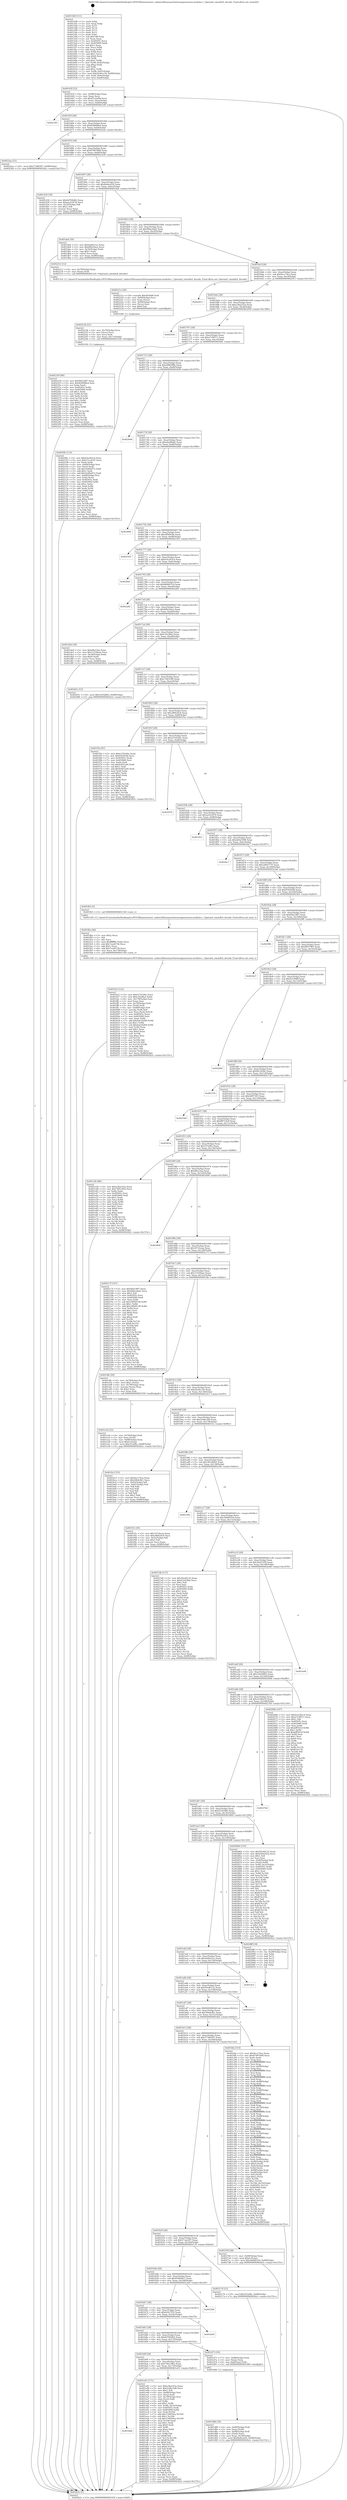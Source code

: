 digraph "0x4015d0" {
  label = "0x4015d0 (/mnt/c/Users/mathe/Desktop/tcc/POCII/binaries/extr_radare2librasmarchxtensagnuxtensa-modules.c_Operand_cimm8x4_decode_Final-ollvm.out::main(0))"
  labelloc = "t"
  node[shape=record]

  Entry [label="",width=0.3,height=0.3,shape=circle,fillcolor=black,style=filled]
  "0x40163f" [label="{
     0x40163f [32]\l
     | [instrs]\l
     &nbsp;&nbsp;0x40163f \<+6\>: mov -0x98(%rbp),%eax\l
     &nbsp;&nbsp;0x401645 \<+2\>: mov %eax,%ecx\l
     &nbsp;&nbsp;0x401647 \<+6\>: sub $0x81e2a9fa,%ecx\l
     &nbsp;&nbsp;0x40164d \<+6\>: mov %eax,-0xac(%rbp)\l
     &nbsp;&nbsp;0x401653 \<+6\>: mov %ecx,-0xb0(%rbp)\l
     &nbsp;&nbsp;0x401659 \<+6\>: je 000000000040230f \<main+0xd3f\>\l
  }"]
  "0x40230f" [label="{
     0x40230f\l
  }", style=dashed]
  "0x40165f" [label="{
     0x40165f [28]\l
     | [instrs]\l
     &nbsp;&nbsp;0x40165f \<+5\>: jmp 0000000000401664 \<main+0x94\>\l
     &nbsp;&nbsp;0x401664 \<+6\>: mov -0xac(%rbp),%eax\l
     &nbsp;&nbsp;0x40166a \<+5\>: sub $0x826998e4,%eax\l
     &nbsp;&nbsp;0x40166f \<+6\>: mov %eax,-0xb4(%rbp)\l
     &nbsp;&nbsp;0x401675 \<+6\>: je 00000000004022aa \<main+0xcda\>\l
  }"]
  Exit [label="",width=0.3,height=0.3,shape=circle,fillcolor=black,style=filled,peripheries=2]
  "0x4022aa" [label="{
     0x4022aa [15]\l
     | [instrs]\l
     &nbsp;&nbsp;0x4022aa \<+10\>: movl $0x57380297,-0x98(%rbp)\l
     &nbsp;&nbsp;0x4022b4 \<+5\>: jmp 0000000000402b2c \<main+0x155c\>\l
  }"]
  "0x40167b" [label="{
     0x40167b [28]\l
     | [instrs]\l
     &nbsp;&nbsp;0x40167b \<+5\>: jmp 0000000000401680 \<main+0xb0\>\l
     &nbsp;&nbsp;0x401680 \<+6\>: mov -0xac(%rbp),%eax\l
     &nbsp;&nbsp;0x401686 \<+5\>: sub $0x87997b89,%eax\l
     &nbsp;&nbsp;0x40168b \<+6\>: mov %eax,-0xb8(%rbp)\l
     &nbsp;&nbsp;0x401691 \<+6\>: je 0000000000401d34 \<main+0x764\>\l
  }"]
  "0x402250" [label="{
     0x402250 [90]\l
     | [instrs]\l
     &nbsp;&nbsp;0x402250 \<+5\>: mov $0xf4d238f7,%eax\l
     &nbsp;&nbsp;0x402255 \<+5\>: mov $0x826998e4,%esi\l
     &nbsp;&nbsp;0x40225a \<+2\>: xor %edx,%edx\l
     &nbsp;&nbsp;0x40225c \<+8\>: mov 0x40505c,%r8d\l
     &nbsp;&nbsp;0x402264 \<+8\>: mov 0x405060,%r9d\l
     &nbsp;&nbsp;0x40226c \<+3\>: sub $0x1,%edx\l
     &nbsp;&nbsp;0x40226f \<+3\>: mov %r8d,%r10d\l
     &nbsp;&nbsp;0x402272 \<+3\>: add %edx,%r10d\l
     &nbsp;&nbsp;0x402275 \<+4\>: imul %r10d,%r8d\l
     &nbsp;&nbsp;0x402279 \<+4\>: and $0x1,%r8d\l
     &nbsp;&nbsp;0x40227d \<+4\>: cmp $0x0,%r8d\l
     &nbsp;&nbsp;0x402281 \<+4\>: sete %r11b\l
     &nbsp;&nbsp;0x402285 \<+4\>: cmp $0xa,%r9d\l
     &nbsp;&nbsp;0x402289 \<+3\>: setl %bl\l
     &nbsp;&nbsp;0x40228c \<+3\>: mov %r11b,%r14b\l
     &nbsp;&nbsp;0x40228f \<+3\>: and %bl,%r14b\l
     &nbsp;&nbsp;0x402292 \<+3\>: xor %bl,%r11b\l
     &nbsp;&nbsp;0x402295 \<+3\>: or %r11b,%r14b\l
     &nbsp;&nbsp;0x402298 \<+4\>: test $0x1,%r14b\l
     &nbsp;&nbsp;0x40229c \<+3\>: cmovne %esi,%eax\l
     &nbsp;&nbsp;0x40229f \<+6\>: mov %eax,-0x98(%rbp)\l
     &nbsp;&nbsp;0x4022a5 \<+5\>: jmp 0000000000402b2c \<main+0x155c\>\l
  }"]
  "0x401d34" [label="{
     0x401d34 [30]\l
     | [instrs]\l
     &nbsp;&nbsp;0x401d34 \<+5\>: mov $0x6d760d62,%eax\l
     &nbsp;&nbsp;0x401d39 \<+5\>: mov $0xea1b3479,%ecx\l
     &nbsp;&nbsp;0x401d3e \<+3\>: mov -0x35(%rbp),%dl\l
     &nbsp;&nbsp;0x401d41 \<+3\>: test $0x1,%dl\l
     &nbsp;&nbsp;0x401d44 \<+3\>: cmovne %ecx,%eax\l
     &nbsp;&nbsp;0x401d47 \<+6\>: mov %eax,-0x98(%rbp)\l
     &nbsp;&nbsp;0x401d4d \<+5\>: jmp 0000000000402b2c \<main+0x155c\>\l
  }"]
  "0x401697" [label="{
     0x401697 [28]\l
     | [instrs]\l
     &nbsp;&nbsp;0x401697 \<+5\>: jmp 000000000040169c \<main+0xcc\>\l
     &nbsp;&nbsp;0x40169c \<+6\>: mov -0xac(%rbp),%eax\l
     &nbsp;&nbsp;0x4016a2 \<+5\>: sub $0x8a9ecd30,%eax\l
     &nbsp;&nbsp;0x4016a7 \<+6\>: mov %eax,-0xbc(%rbp)\l
     &nbsp;&nbsp;0x4016ad \<+6\>: je 0000000000401da4 \<main+0x7d4\>\l
  }"]
  "0x40223b" [label="{
     0x40223b [21]\l
     | [instrs]\l
     &nbsp;&nbsp;0x40223b \<+4\>: mov -0x70(%rbp),%rcx\l
     &nbsp;&nbsp;0x40223f \<+3\>: mov (%rcx),%rcx\l
     &nbsp;&nbsp;0x402242 \<+3\>: mov %rcx,%rdi\l
     &nbsp;&nbsp;0x402245 \<+6\>: mov %eax,-0x17c(%rbp)\l
     &nbsp;&nbsp;0x40224b \<+5\>: call 0000000000401030 \<free@plt\>\l
     | [calls]\l
     &nbsp;&nbsp;0x401030 \{1\} (unknown)\l
  }"]
  "0x401da4" [label="{
     0x401da4 [30]\l
     | [instrs]\l
     &nbsp;&nbsp;0x401da4 \<+5\>: mov $0x4a8421ec,%eax\l
     &nbsp;&nbsp;0x401da9 \<+5\>: mov $0xb9b16ace,%ecx\l
     &nbsp;&nbsp;0x401dae \<+3\>: mov -0x34(%rbp),%edx\l
     &nbsp;&nbsp;0x401db1 \<+3\>: cmp $0x1,%edx\l
     &nbsp;&nbsp;0x401db4 \<+3\>: cmovl %ecx,%eax\l
     &nbsp;&nbsp;0x401db7 \<+6\>: mov %eax,-0x98(%rbp)\l
     &nbsp;&nbsp;0x401dbd \<+5\>: jmp 0000000000402b2c \<main+0x155c\>\l
  }"]
  "0x4016b3" [label="{
     0x4016b3 [28]\l
     | [instrs]\l
     &nbsp;&nbsp;0x4016b3 \<+5\>: jmp 00000000004016b8 \<main+0xe8\>\l
     &nbsp;&nbsp;0x4016b8 \<+6\>: mov -0xac(%rbp),%eax\l
     &nbsp;&nbsp;0x4016be \<+5\>: sub $0x9bbcebd2,%eax\l
     &nbsp;&nbsp;0x4016c3 \<+6\>: mov %eax,-0xc0(%rbp)\l
     &nbsp;&nbsp;0x4016c9 \<+6\>: je 0000000000402212 \<main+0xc42\>\l
  }"]
  "0x40221e" [label="{
     0x40221e [29]\l
     | [instrs]\l
     &nbsp;&nbsp;0x40221e \<+10\>: movabs $0x4030d6,%rdi\l
     &nbsp;&nbsp;0x402228 \<+4\>: mov -0x60(%rbp),%rcx\l
     &nbsp;&nbsp;0x40222c \<+2\>: mov %eax,(%rcx)\l
     &nbsp;&nbsp;0x40222e \<+4\>: mov -0x60(%rbp),%rcx\l
     &nbsp;&nbsp;0x402232 \<+2\>: mov (%rcx),%esi\l
     &nbsp;&nbsp;0x402234 \<+2\>: mov $0x0,%al\l
     &nbsp;&nbsp;0x402236 \<+5\>: call 0000000000401040 \<printf@plt\>\l
     | [calls]\l
     &nbsp;&nbsp;0x401040 \{1\} (unknown)\l
  }"]
  "0x402212" [label="{
     0x402212 [12]\l
     | [instrs]\l
     &nbsp;&nbsp;0x402212 \<+4\>: mov -0x70(%rbp),%rax\l
     &nbsp;&nbsp;0x402216 \<+3\>: mov (%rax),%rdi\l
     &nbsp;&nbsp;0x402219 \<+5\>: call 00000000004013c0 \<Operand_cimm8x4_decode\>\l
     | [calls]\l
     &nbsp;&nbsp;0x4013c0 \{1\} (/mnt/c/Users/mathe/Desktop/tcc/POCII/binaries/extr_radare2librasmarchxtensagnuxtensa-modules.c_Operand_cimm8x4_decode_Final-ollvm.out::Operand_cimm8x4_decode)\l
  }"]
  "0x4016cf" [label="{
     0x4016cf [28]\l
     | [instrs]\l
     &nbsp;&nbsp;0x4016cf \<+5\>: jmp 00000000004016d4 \<main+0x104\>\l
     &nbsp;&nbsp;0x4016d4 \<+6\>: mov -0xac(%rbp),%eax\l
     &nbsp;&nbsp;0x4016da \<+5\>: sub $0x9ccc74ca,%eax\l
     &nbsp;&nbsp;0x4016df \<+6\>: mov %eax,-0xc4(%rbp)\l
     &nbsp;&nbsp;0x4016e5 \<+6\>: je 0000000000402911 \<main+0x1341\>\l
  }"]
  "0x401fe2" [label="{
     0x401fe2 [122]\l
     | [instrs]\l
     &nbsp;&nbsp;0x401fe2 \<+5\>: mov $0xe37d160c,%ecx\l
     &nbsp;&nbsp;0x401fe7 \<+5\>: mov $0xc54cf8a2,%edx\l
     &nbsp;&nbsp;0x401fec \<+6\>: mov -0x178(%rbp),%esi\l
     &nbsp;&nbsp;0x401ff2 \<+3\>: imul %eax,%esi\l
     &nbsp;&nbsp;0x401ff5 \<+4\>: mov -0x70(%rbp),%rdi\l
     &nbsp;&nbsp;0x401ff9 \<+3\>: mov (%rdi),%rdi\l
     &nbsp;&nbsp;0x401ffc \<+4\>: mov -0x68(%rbp),%r8\l
     &nbsp;&nbsp;0x402000 \<+3\>: movslq (%r8),%r8\l
     &nbsp;&nbsp;0x402003 \<+4\>: mov %esi,(%rdi,%r8,4)\l
     &nbsp;&nbsp;0x402007 \<+7\>: mov 0x40505c,%eax\l
     &nbsp;&nbsp;0x40200e \<+7\>: mov 0x405060,%esi\l
     &nbsp;&nbsp;0x402015 \<+3\>: mov %eax,%r9d\l
     &nbsp;&nbsp;0x402018 \<+7\>: add $0x4ae5d269,%r9d\l
     &nbsp;&nbsp;0x40201f \<+4\>: sub $0x1,%r9d\l
     &nbsp;&nbsp;0x402023 \<+7\>: sub $0x4ae5d269,%r9d\l
     &nbsp;&nbsp;0x40202a \<+4\>: imul %r9d,%eax\l
     &nbsp;&nbsp;0x40202e \<+3\>: and $0x1,%eax\l
     &nbsp;&nbsp;0x402031 \<+3\>: cmp $0x0,%eax\l
     &nbsp;&nbsp;0x402034 \<+4\>: sete %r10b\l
     &nbsp;&nbsp;0x402038 \<+3\>: cmp $0xa,%esi\l
     &nbsp;&nbsp;0x40203b \<+4\>: setl %r11b\l
     &nbsp;&nbsp;0x40203f \<+3\>: mov %r10b,%bl\l
     &nbsp;&nbsp;0x402042 \<+3\>: and %r11b,%bl\l
     &nbsp;&nbsp;0x402045 \<+3\>: xor %r11b,%r10b\l
     &nbsp;&nbsp;0x402048 \<+3\>: or %r10b,%bl\l
     &nbsp;&nbsp;0x40204b \<+3\>: test $0x1,%bl\l
     &nbsp;&nbsp;0x40204e \<+3\>: cmovne %edx,%ecx\l
     &nbsp;&nbsp;0x402051 \<+6\>: mov %ecx,-0x98(%rbp)\l
     &nbsp;&nbsp;0x402057 \<+5\>: jmp 0000000000402b2c \<main+0x155c\>\l
  }"]
  "0x402911" [label="{
     0x402911\l
  }", style=dashed]
  "0x4016eb" [label="{
     0x4016eb [28]\l
     | [instrs]\l
     &nbsp;&nbsp;0x4016eb \<+5\>: jmp 00000000004016f0 \<main+0x120\>\l
     &nbsp;&nbsp;0x4016f0 \<+6\>: mov -0xac(%rbp),%eax\l
     &nbsp;&nbsp;0x4016f6 \<+5\>: sub $0xa3ba225a,%eax\l
     &nbsp;&nbsp;0x4016fb \<+6\>: mov %eax,-0xc8(%rbp)\l
     &nbsp;&nbsp;0x401701 \<+6\>: je 0000000000402956 \<main+0x1386\>\l
  }"]
  "0x401fba" [label="{
     0x401fba [40]\l
     | [instrs]\l
     &nbsp;&nbsp;0x401fba \<+5\>: mov $0x2,%ecx\l
     &nbsp;&nbsp;0x401fbf \<+1\>: cltd\l
     &nbsp;&nbsp;0x401fc0 \<+2\>: idiv %ecx\l
     &nbsp;&nbsp;0x401fc2 \<+6\>: imul $0xfffffffe,%edx,%ecx\l
     &nbsp;&nbsp;0x401fc8 \<+6\>: sub $0x7cee6736,%ecx\l
     &nbsp;&nbsp;0x401fce \<+3\>: add $0x1,%ecx\l
     &nbsp;&nbsp;0x401fd1 \<+6\>: add $0x7cee6736,%ecx\l
     &nbsp;&nbsp;0x401fd7 \<+6\>: mov %ecx,-0x178(%rbp)\l
     &nbsp;&nbsp;0x401fdd \<+5\>: call 0000000000401160 \<next_i\>\l
     | [calls]\l
     &nbsp;&nbsp;0x401160 \{1\} (/mnt/c/Users/mathe/Desktop/tcc/POCII/binaries/extr_radare2librasmarchxtensagnuxtensa-modules.c_Operand_cimm8x4_decode_Final-ollvm.out::next_i)\l
  }"]
  "0x402956" [label="{
     0x402956\l
  }", style=dashed]
  "0x401707" [label="{
     0x401707 [28]\l
     | [instrs]\l
     &nbsp;&nbsp;0x401707 \<+5\>: jmp 000000000040170c \<main+0x13c\>\l
     &nbsp;&nbsp;0x40170c \<+6\>: mov -0xac(%rbp),%eax\l
     &nbsp;&nbsp;0x401712 \<+5\>: sub $0xa7c9f511,%eax\l
     &nbsp;&nbsp;0x401717 \<+6\>: mov %eax,-0xcc(%rbp)\l
     &nbsp;&nbsp;0x40171d \<+6\>: je 00000000004020fe \<main+0xb2e\>\l
  }"]
  "0x401bbb" [label="{
     0x401bbb\l
  }", style=dashed]
  "0x4020fe" [label="{
     0x4020fe [114]\l
     | [instrs]\l
     &nbsp;&nbsp;0x4020fe \<+5\>: mov $0xb3a342c4,%eax\l
     &nbsp;&nbsp;0x402103 \<+5\>: mov $0x57ca2c97,%ecx\l
     &nbsp;&nbsp;0x402108 \<+2\>: xor %edx,%edx\l
     &nbsp;&nbsp;0x40210a \<+4\>: mov -0x68(%rbp),%rsi\l
     &nbsp;&nbsp;0x40210e \<+2\>: mov (%rsi),%edi\l
     &nbsp;&nbsp;0x402110 \<+6\>: sub $0x5e08a972,%edi\l
     &nbsp;&nbsp;0x402116 \<+3\>: add $0x1,%edi\l
     &nbsp;&nbsp;0x402119 \<+6\>: add $0x5e08a972,%edi\l
     &nbsp;&nbsp;0x40211f \<+4\>: mov -0x68(%rbp),%rsi\l
     &nbsp;&nbsp;0x402123 \<+2\>: mov %edi,(%rsi)\l
     &nbsp;&nbsp;0x402125 \<+7\>: mov 0x40505c,%edi\l
     &nbsp;&nbsp;0x40212c \<+8\>: mov 0x405060,%r8d\l
     &nbsp;&nbsp;0x402134 \<+3\>: sub $0x1,%edx\l
     &nbsp;&nbsp;0x402137 \<+3\>: mov %edi,%r9d\l
     &nbsp;&nbsp;0x40213a \<+3\>: add %edx,%r9d\l
     &nbsp;&nbsp;0x40213d \<+4\>: imul %r9d,%edi\l
     &nbsp;&nbsp;0x402141 \<+3\>: and $0x1,%edi\l
     &nbsp;&nbsp;0x402144 \<+3\>: cmp $0x0,%edi\l
     &nbsp;&nbsp;0x402147 \<+4\>: sete %r10b\l
     &nbsp;&nbsp;0x40214b \<+4\>: cmp $0xa,%r8d\l
     &nbsp;&nbsp;0x40214f \<+4\>: setl %r11b\l
     &nbsp;&nbsp;0x402153 \<+3\>: mov %r10b,%bl\l
     &nbsp;&nbsp;0x402156 \<+3\>: and %r11b,%bl\l
     &nbsp;&nbsp;0x402159 \<+3\>: xor %r11b,%r10b\l
     &nbsp;&nbsp;0x40215c \<+3\>: or %r10b,%bl\l
     &nbsp;&nbsp;0x40215f \<+3\>: test $0x1,%bl\l
     &nbsp;&nbsp;0x402162 \<+3\>: cmovne %ecx,%eax\l
     &nbsp;&nbsp;0x402165 \<+6\>: mov %eax,-0x98(%rbp)\l
     &nbsp;&nbsp;0x40216b \<+5\>: jmp 0000000000402b2c \<main+0x155c\>\l
  }"]
  "0x401723" [label="{
     0x401723 [28]\l
     | [instrs]\l
     &nbsp;&nbsp;0x401723 \<+5\>: jmp 0000000000401728 \<main+0x158\>\l
     &nbsp;&nbsp;0x401728 \<+6\>: mov -0xac(%rbp),%eax\l
     &nbsp;&nbsp;0x40172e \<+5\>: sub $0xa98f288b,%eax\l
     &nbsp;&nbsp;0x401733 \<+6\>: mov %eax,-0xd0(%rbp)\l
     &nbsp;&nbsp;0x401739 \<+6\>: je 0000000000402649 \<main+0x1079\>\l
  }"]
  "0x401e91" [label="{
     0x401e91 [171]\l
     | [instrs]\l
     &nbsp;&nbsp;0x401e91 \<+5\>: mov $0xa3ba225a,%eax\l
     &nbsp;&nbsp;0x401e96 \<+5\>: mov $0x2e4bc3d0,%ecx\l
     &nbsp;&nbsp;0x401e9b \<+2\>: mov $0x1,%dl\l
     &nbsp;&nbsp;0x401e9d \<+4\>: mov -0x68(%rbp),%rsi\l
     &nbsp;&nbsp;0x401ea1 \<+2\>: mov (%rsi),%edi\l
     &nbsp;&nbsp;0x401ea3 \<+4\>: mov -0x78(%rbp),%rsi\l
     &nbsp;&nbsp;0x401ea7 \<+2\>: cmp (%rsi),%edi\l
     &nbsp;&nbsp;0x401ea9 \<+4\>: setl %r8b\l
     &nbsp;&nbsp;0x401ead \<+4\>: and $0x1,%r8b\l
     &nbsp;&nbsp;0x401eb1 \<+4\>: mov %r8b,-0x2e(%rbp)\l
     &nbsp;&nbsp;0x401eb5 \<+7\>: mov 0x40505c,%edi\l
     &nbsp;&nbsp;0x401ebc \<+8\>: mov 0x405060,%r9d\l
     &nbsp;&nbsp;0x401ec4 \<+3\>: mov %edi,%r10d\l
     &nbsp;&nbsp;0x401ec7 \<+7\>: add $0x154959ca,%r10d\l
     &nbsp;&nbsp;0x401ece \<+4\>: sub $0x1,%r10d\l
     &nbsp;&nbsp;0x401ed2 \<+7\>: sub $0x154959ca,%r10d\l
     &nbsp;&nbsp;0x401ed9 \<+4\>: imul %r10d,%edi\l
     &nbsp;&nbsp;0x401edd \<+3\>: and $0x1,%edi\l
     &nbsp;&nbsp;0x401ee0 \<+3\>: cmp $0x0,%edi\l
     &nbsp;&nbsp;0x401ee3 \<+4\>: sete %r8b\l
     &nbsp;&nbsp;0x401ee7 \<+4\>: cmp $0xa,%r9d\l
     &nbsp;&nbsp;0x401eeb \<+4\>: setl %r11b\l
     &nbsp;&nbsp;0x401eef \<+3\>: mov %r8b,%bl\l
     &nbsp;&nbsp;0x401ef2 \<+3\>: xor $0xff,%bl\l
     &nbsp;&nbsp;0x401ef5 \<+3\>: mov %r11b,%r14b\l
     &nbsp;&nbsp;0x401ef8 \<+4\>: xor $0xff,%r14b\l
     &nbsp;&nbsp;0x401efc \<+3\>: xor $0x0,%dl\l
     &nbsp;&nbsp;0x401eff \<+3\>: mov %bl,%r15b\l
     &nbsp;&nbsp;0x401f02 \<+4\>: and $0x0,%r15b\l
     &nbsp;&nbsp;0x401f06 \<+3\>: and %dl,%r8b\l
     &nbsp;&nbsp;0x401f09 \<+3\>: mov %r14b,%r12b\l
     &nbsp;&nbsp;0x401f0c \<+4\>: and $0x0,%r12b\l
     &nbsp;&nbsp;0x401f10 \<+3\>: and %dl,%r11b\l
     &nbsp;&nbsp;0x401f13 \<+3\>: or %r8b,%r15b\l
     &nbsp;&nbsp;0x401f16 \<+3\>: or %r11b,%r12b\l
     &nbsp;&nbsp;0x401f19 \<+3\>: xor %r12b,%r15b\l
     &nbsp;&nbsp;0x401f1c \<+3\>: or %r14b,%bl\l
     &nbsp;&nbsp;0x401f1f \<+3\>: xor $0xff,%bl\l
     &nbsp;&nbsp;0x401f22 \<+3\>: or $0x0,%dl\l
     &nbsp;&nbsp;0x401f25 \<+2\>: and %dl,%bl\l
     &nbsp;&nbsp;0x401f27 \<+3\>: or %bl,%r15b\l
     &nbsp;&nbsp;0x401f2a \<+4\>: test $0x1,%r15b\l
     &nbsp;&nbsp;0x401f2e \<+3\>: cmovne %ecx,%eax\l
     &nbsp;&nbsp;0x401f31 \<+6\>: mov %eax,-0x98(%rbp)\l
     &nbsp;&nbsp;0x401f37 \<+5\>: jmp 0000000000402b2c \<main+0x155c\>\l
  }"]
  "0x402649" [label="{
     0x402649\l
  }", style=dashed]
  "0x40173f" [label="{
     0x40173f [28]\l
     | [instrs]\l
     &nbsp;&nbsp;0x40173f \<+5\>: jmp 0000000000401744 \<main+0x174\>\l
     &nbsp;&nbsp;0x401744 \<+6\>: mov -0xac(%rbp),%eax\l
     &nbsp;&nbsp;0x40174a \<+5\>: sub $0xaba08a8c,%eax\l
     &nbsp;&nbsp;0x40174f \<+6\>: mov %eax,-0xd4(%rbp)\l
     &nbsp;&nbsp;0x401755 \<+6\>: je 000000000040266b \<main+0x109b\>\l
  }"]
  "0x401e1b" [label="{
     0x401e1b [32]\l
     | [instrs]\l
     &nbsp;&nbsp;0x401e1b \<+4\>: mov -0x70(%rbp),%rdi\l
     &nbsp;&nbsp;0x401e1f \<+3\>: mov %rax,(%rdi)\l
     &nbsp;&nbsp;0x401e22 \<+4\>: mov -0x68(%rbp),%rax\l
     &nbsp;&nbsp;0x401e26 \<+6\>: movl $0x0,(%rax)\l
     &nbsp;&nbsp;0x401e2c \<+10\>: movl $0x553ef6c,-0x98(%rbp)\l
     &nbsp;&nbsp;0x401e36 \<+5\>: jmp 0000000000402b2c \<main+0x155c\>\l
  }"]
  "0x40266b" [label="{
     0x40266b\l
  }", style=dashed]
  "0x40175b" [label="{
     0x40175b [28]\l
     | [instrs]\l
     &nbsp;&nbsp;0x40175b \<+5\>: jmp 0000000000401760 \<main+0x190\>\l
     &nbsp;&nbsp;0x401760 \<+6\>: mov -0xac(%rbp),%eax\l
     &nbsp;&nbsp;0x401766 \<+5\>: sub $0xaf949c6b,%eax\l
     &nbsp;&nbsp;0x40176b \<+6\>: mov %eax,-0xd8(%rbp)\l
     &nbsp;&nbsp;0x401771 \<+6\>: je 0000000000402505 \<main+0xf35\>\l
  }"]
  "0x401d86" [label="{
     0x401d86 [30]\l
     | [instrs]\l
     &nbsp;&nbsp;0x401d86 \<+4\>: mov -0x80(%rbp),%rdi\l
     &nbsp;&nbsp;0x401d8a \<+2\>: mov %eax,(%rdi)\l
     &nbsp;&nbsp;0x401d8c \<+4\>: mov -0x80(%rbp),%rdi\l
     &nbsp;&nbsp;0x401d90 \<+2\>: mov (%rdi),%eax\l
     &nbsp;&nbsp;0x401d92 \<+3\>: mov %eax,-0x34(%rbp)\l
     &nbsp;&nbsp;0x401d95 \<+10\>: movl $0x8a9ecd30,-0x98(%rbp)\l
     &nbsp;&nbsp;0x401d9f \<+5\>: jmp 0000000000402b2c \<main+0x155c\>\l
  }"]
  "0x402505" [label="{
     0x402505\l
  }", style=dashed]
  "0x401777" [label="{
     0x401777 [28]\l
     | [instrs]\l
     &nbsp;&nbsp;0x401777 \<+5\>: jmp 000000000040177c \<main+0x1ac\>\l
     &nbsp;&nbsp;0x40177c \<+6\>: mov -0xac(%rbp),%eax\l
     &nbsp;&nbsp;0x401782 \<+5\>: sub $0xb3a342c4,%eax\l
     &nbsp;&nbsp;0x401787 \<+6\>: mov %eax,-0xdc(%rbp)\l
     &nbsp;&nbsp;0x40178d \<+6\>: je 00000000004029d1 \<main+0x1401\>\l
  }"]
  "0x401b9f" [label="{
     0x401b9f [28]\l
     | [instrs]\l
     &nbsp;&nbsp;0x401b9f \<+5\>: jmp 0000000000401ba4 \<main+0x5d4\>\l
     &nbsp;&nbsp;0x401ba4 \<+6\>: mov -0xac(%rbp),%eax\l
     &nbsp;&nbsp;0x401baa \<+5\>: sub $0x7481c902,%eax\l
     &nbsp;&nbsp;0x401baf \<+6\>: mov %eax,-0x174(%rbp)\l
     &nbsp;&nbsp;0x401bb5 \<+6\>: je 0000000000401e91 \<main+0x8c1\>\l
  }"]
  "0x4029d1" [label="{
     0x4029d1\l
  }", style=dashed]
  "0x401793" [label="{
     0x401793 [28]\l
     | [instrs]\l
     &nbsp;&nbsp;0x401793 \<+5\>: jmp 0000000000401798 \<main+0x1c8\>\l
     &nbsp;&nbsp;0x401798 \<+6\>: mov -0xac(%rbp),%eax\l
     &nbsp;&nbsp;0x40179e \<+5\>: sub $0xb6db07cd,%eax\l
     &nbsp;&nbsp;0x4017a3 \<+6\>: mov %eax,-0xe0(%rbp)\l
     &nbsp;&nbsp;0x4017a9 \<+6\>: je 0000000000402a85 \<main+0x14b5\>\l
  }"]
  "0x401d73" [label="{
     0x401d73 [19]\l
     | [instrs]\l
     &nbsp;&nbsp;0x401d73 \<+7\>: mov -0x88(%rbp),%rax\l
     &nbsp;&nbsp;0x401d7a \<+3\>: mov (%rax),%rax\l
     &nbsp;&nbsp;0x401d7d \<+4\>: mov 0x8(%rax),%rdi\l
     &nbsp;&nbsp;0x401d81 \<+5\>: call 0000000000401060 \<atoi@plt\>\l
     | [calls]\l
     &nbsp;&nbsp;0x401060 \{1\} (unknown)\l
  }"]
  "0x402a85" [label="{
     0x402a85\l
  }", style=dashed]
  "0x4017af" [label="{
     0x4017af [28]\l
     | [instrs]\l
     &nbsp;&nbsp;0x4017af \<+5\>: jmp 00000000004017b4 \<main+0x1e4\>\l
     &nbsp;&nbsp;0x4017b4 \<+6\>: mov -0xac(%rbp),%eax\l
     &nbsp;&nbsp;0x4017ba \<+5\>: sub $0xb9b16ace,%eax\l
     &nbsp;&nbsp;0x4017bf \<+6\>: mov %eax,-0xe4(%rbp)\l
     &nbsp;&nbsp;0x4017c5 \<+6\>: je 0000000000401de0 \<main+0x810\>\l
  }"]
  "0x401b83" [label="{
     0x401b83 [28]\l
     | [instrs]\l
     &nbsp;&nbsp;0x401b83 \<+5\>: jmp 0000000000401b88 \<main+0x5b8\>\l
     &nbsp;&nbsp;0x401b88 \<+6\>: mov -0xac(%rbp),%eax\l
     &nbsp;&nbsp;0x401b8e \<+5\>: sub $0x6d760d62,%eax\l
     &nbsp;&nbsp;0x401b93 \<+6\>: mov %eax,-0x170(%rbp)\l
     &nbsp;&nbsp;0x401b99 \<+6\>: je 0000000000401d73 \<main+0x7a3\>\l
  }"]
  "0x401de0" [label="{
     0x401de0 [30]\l
     | [instrs]\l
     &nbsp;&nbsp;0x401de0 \<+5\>: mov $0xd9e23aa,%eax\l
     &nbsp;&nbsp;0x401de5 \<+5\>: mov $0x15339aee,%ecx\l
     &nbsp;&nbsp;0x401dea \<+3\>: mov -0x34(%rbp),%edx\l
     &nbsp;&nbsp;0x401ded \<+3\>: cmp $0x0,%edx\l
     &nbsp;&nbsp;0x401df0 \<+3\>: cmove %ecx,%eax\l
     &nbsp;&nbsp;0x401df3 \<+6\>: mov %eax,-0x98(%rbp)\l
     &nbsp;&nbsp;0x401df9 \<+5\>: jmp 0000000000402b2c \<main+0x155c\>\l
  }"]
  "0x4017cb" [label="{
     0x4017cb [28]\l
     | [instrs]\l
     &nbsp;&nbsp;0x4017cb \<+5\>: jmp 00000000004017d0 \<main+0x200\>\l
     &nbsp;&nbsp;0x4017d0 \<+6\>: mov -0xac(%rbp),%eax\l
     &nbsp;&nbsp;0x4017d6 \<+5\>: sub $0xc54cf8a2,%eax\l
     &nbsp;&nbsp;0x4017db \<+6\>: mov %eax,-0xe8(%rbp)\l
     &nbsp;&nbsp;0x4017e1 \<+6\>: je 000000000040205c \<main+0xa8c\>\l
  }"]
  "0x402440" [label="{
     0x402440\l
  }", style=dashed]
  "0x40205c" [label="{
     0x40205c [15]\l
     | [instrs]\l
     &nbsp;&nbsp;0x40205c \<+10\>: movl $0x3c65db83,-0x98(%rbp)\l
     &nbsp;&nbsp;0x402066 \<+5\>: jmp 0000000000402b2c \<main+0x155c\>\l
  }"]
  "0x4017e7" [label="{
     0x4017e7 [28]\l
     | [instrs]\l
     &nbsp;&nbsp;0x4017e7 \<+5\>: jmp 00000000004017ec \<main+0x21c\>\l
     &nbsp;&nbsp;0x4017ec \<+6\>: mov -0xac(%rbp),%eax\l
     &nbsp;&nbsp;0x4017f2 \<+5\>: sub $0xc7d43c98,%eax\l
     &nbsp;&nbsp;0x4017f7 \<+6\>: mov %eax,-0xec(%rbp)\l
     &nbsp;&nbsp;0x4017fd \<+6\>: je 0000000000402aaa \<main+0x14da\>\l
  }"]
  "0x401b67" [label="{
     0x401b67 [28]\l
     | [instrs]\l
     &nbsp;&nbsp;0x401b67 \<+5\>: jmp 0000000000401b6c \<main+0x59c\>\l
     &nbsp;&nbsp;0x401b6c \<+6\>: mov -0xac(%rbp),%eax\l
     &nbsp;&nbsp;0x401b72 \<+5\>: sub $0x6c8c7f52,%eax\l
     &nbsp;&nbsp;0x401b77 \<+6\>: mov %eax,-0x16c(%rbp)\l
     &nbsp;&nbsp;0x401b7d \<+6\>: je 0000000000402440 \<main+0xe70\>\l
  }"]
  "0x402aaa" [label="{
     0x402aaa\l
  }", style=dashed]
  "0x401803" [label="{
     0x401803 [28]\l
     | [instrs]\l
     &nbsp;&nbsp;0x401803 \<+5\>: jmp 0000000000401808 \<main+0x238\>\l
     &nbsp;&nbsp;0x401808 \<+6\>: mov -0xac(%rbp),%eax\l
     &nbsp;&nbsp;0x40180e \<+5\>: sub $0xc88424c9,%eax\l
     &nbsp;&nbsp;0x401813 \<+6\>: mov %eax,-0xf0(%rbp)\l
     &nbsp;&nbsp;0x401819 \<+6\>: je 0000000000401f5a \<main+0x98a\>\l
  }"]
  "0x4022b9" [label="{
     0x4022b9\l
  }", style=dashed]
  "0x401f5a" [label="{
     0x401f5a [91]\l
     | [instrs]\l
     &nbsp;&nbsp;0x401f5a \<+5\>: mov $0xe37d160c,%eax\l
     &nbsp;&nbsp;0x401f5f \<+5\>: mov $0xf18545fd,%ecx\l
     &nbsp;&nbsp;0x401f64 \<+7\>: mov 0x40505c,%edx\l
     &nbsp;&nbsp;0x401f6b \<+7\>: mov 0x405060,%esi\l
     &nbsp;&nbsp;0x401f72 \<+2\>: mov %edx,%edi\l
     &nbsp;&nbsp;0x401f74 \<+6\>: sub $0xfe401ae6,%edi\l
     &nbsp;&nbsp;0x401f7a \<+3\>: sub $0x1,%edi\l
     &nbsp;&nbsp;0x401f7d \<+6\>: add $0xfe401ae6,%edi\l
     &nbsp;&nbsp;0x401f83 \<+3\>: imul %edi,%edx\l
     &nbsp;&nbsp;0x401f86 \<+3\>: and $0x1,%edx\l
     &nbsp;&nbsp;0x401f89 \<+3\>: cmp $0x0,%edx\l
     &nbsp;&nbsp;0x401f8c \<+4\>: sete %r8b\l
     &nbsp;&nbsp;0x401f90 \<+3\>: cmp $0xa,%esi\l
     &nbsp;&nbsp;0x401f93 \<+4\>: setl %r9b\l
     &nbsp;&nbsp;0x401f97 \<+3\>: mov %r8b,%r10b\l
     &nbsp;&nbsp;0x401f9a \<+3\>: and %r9b,%r10b\l
     &nbsp;&nbsp;0x401f9d \<+3\>: xor %r9b,%r8b\l
     &nbsp;&nbsp;0x401fa0 \<+3\>: or %r8b,%r10b\l
     &nbsp;&nbsp;0x401fa3 \<+4\>: test $0x1,%r10b\l
     &nbsp;&nbsp;0x401fa7 \<+3\>: cmovne %ecx,%eax\l
     &nbsp;&nbsp;0x401faa \<+6\>: mov %eax,-0x98(%rbp)\l
     &nbsp;&nbsp;0x401fb0 \<+5\>: jmp 0000000000402b2c \<main+0x155c\>\l
  }"]
  "0x40181f" [label="{
     0x40181f [28]\l
     | [instrs]\l
     &nbsp;&nbsp;0x40181f \<+5\>: jmp 0000000000401824 \<main+0x254\>\l
     &nbsp;&nbsp;0x401824 \<+6\>: mov -0xac(%rbp),%eax\l
     &nbsp;&nbsp;0x40182a \<+5\>: sub $0xe37d160c,%eax\l
     &nbsp;&nbsp;0x40182f \<+6\>: mov %eax,-0xf4(%rbp)\l
     &nbsp;&nbsp;0x401835 \<+6\>: je 000000000040297b \<main+0x13ab\>\l
  }"]
  "0x401b4b" [label="{
     0x401b4b [28]\l
     | [instrs]\l
     &nbsp;&nbsp;0x401b4b \<+5\>: jmp 0000000000401b50 \<main+0x580\>\l
     &nbsp;&nbsp;0x401b50 \<+6\>: mov -0xac(%rbp),%eax\l
     &nbsp;&nbsp;0x401b56 \<+5\>: sub $0x656b6dc7,%eax\l
     &nbsp;&nbsp;0x401b5b \<+6\>: mov %eax,-0x168(%rbp)\l
     &nbsp;&nbsp;0x401b61 \<+6\>: je 00000000004022b9 \<main+0xce9\>\l
  }"]
  "0x40297b" [label="{
     0x40297b\l
  }", style=dashed]
  "0x40183b" [label="{
     0x40183b [28]\l
     | [instrs]\l
     &nbsp;&nbsp;0x40183b \<+5\>: jmp 0000000000401840 \<main+0x270\>\l
     &nbsp;&nbsp;0x401840 \<+6\>: mov -0xac(%rbp),%eax\l
     &nbsp;&nbsp;0x401846 \<+5\>: sub $0xea1b3479,%eax\l
     &nbsp;&nbsp;0x40184b \<+6\>: mov %eax,-0xf8(%rbp)\l
     &nbsp;&nbsp;0x401851 \<+6\>: je 0000000000401d52 \<main+0x782\>\l
  }"]
  "0x402170" [label="{
     0x402170 [15]\l
     | [instrs]\l
     &nbsp;&nbsp;0x402170 \<+10\>: movl $0x553ef6c,-0x98(%rbp)\l
     &nbsp;&nbsp;0x40217a \<+5\>: jmp 0000000000402b2c \<main+0x155c\>\l
  }"]
  "0x401d52" [label="{
     0x401d52\l
  }", style=dashed]
  "0x401857" [label="{
     0x401857 [28]\l
     | [instrs]\l
     &nbsp;&nbsp;0x401857 \<+5\>: jmp 000000000040185c \<main+0x28c\>\l
     &nbsp;&nbsp;0x40185c \<+6\>: mov -0xac(%rbp),%eax\l
     &nbsp;&nbsp;0x401862 \<+5\>: sub $0xeb0a5596,%eax\l
     &nbsp;&nbsp;0x401867 \<+6\>: mov %eax,-0xfc(%rbp)\l
     &nbsp;&nbsp;0x40186d \<+6\>: je 00000000004026c7 \<main+0x10f7\>\l
  }"]
  "0x401b2f" [label="{
     0x401b2f [28]\l
     | [instrs]\l
     &nbsp;&nbsp;0x401b2f \<+5\>: jmp 0000000000401b34 \<main+0x564\>\l
     &nbsp;&nbsp;0x401b34 \<+6\>: mov -0xac(%rbp),%eax\l
     &nbsp;&nbsp;0x401b3a \<+5\>: sub $0x57ca2c97,%eax\l
     &nbsp;&nbsp;0x401b3f \<+6\>: mov %eax,-0x164(%rbp)\l
     &nbsp;&nbsp;0x401b45 \<+6\>: je 0000000000402170 \<main+0xba0\>\l
  }"]
  "0x4026c7" [label="{
     0x4026c7\l
  }", style=dashed]
  "0x401873" [label="{
     0x401873 [28]\l
     | [instrs]\l
     &nbsp;&nbsp;0x401873 \<+5\>: jmp 0000000000401878 \<main+0x2a8\>\l
     &nbsp;&nbsp;0x401878 \<+6\>: mov -0xac(%rbp),%eax\l
     &nbsp;&nbsp;0x40187e \<+5\>: sub $0xed647735,%eax\l
     &nbsp;&nbsp;0x401883 \<+6\>: mov %eax,-0x100(%rbp)\l
     &nbsp;&nbsp;0x401889 \<+6\>: je 00000000004023ad \<main+0xddd\>\l
  }"]
  "0x4027bf" [label="{
     0x4027bf [28]\l
     | [instrs]\l
     &nbsp;&nbsp;0x4027bf \<+7\>: mov -0x90(%rbp),%rax\l
     &nbsp;&nbsp;0x4027c6 \<+6\>: movl $0x0,(%rax)\l
     &nbsp;&nbsp;0x4027cc \<+10\>: movl $0x3b9d935d,-0x98(%rbp)\l
     &nbsp;&nbsp;0x4027d6 \<+5\>: jmp 0000000000402b2c \<main+0x155c\>\l
  }"]
  "0x4023ad" [label="{
     0x4023ad\l
  }", style=dashed]
  "0x40188f" [label="{
     0x40188f [28]\l
     | [instrs]\l
     &nbsp;&nbsp;0x40188f \<+5\>: jmp 0000000000401894 \<main+0x2c4\>\l
     &nbsp;&nbsp;0x401894 \<+6\>: mov -0xac(%rbp),%eax\l
     &nbsp;&nbsp;0x40189a \<+5\>: sub $0xf18545fd,%eax\l
     &nbsp;&nbsp;0x40189f \<+6\>: mov %eax,-0x104(%rbp)\l
     &nbsp;&nbsp;0x4018a5 \<+6\>: je 0000000000401fb5 \<main+0x9e5\>\l
  }"]
  "0x401b13" [label="{
     0x401b13 [28]\l
     | [instrs]\l
     &nbsp;&nbsp;0x401b13 \<+5\>: jmp 0000000000401b18 \<main+0x548\>\l
     &nbsp;&nbsp;0x401b18 \<+6\>: mov -0xac(%rbp),%eax\l
     &nbsp;&nbsp;0x401b1e \<+5\>: sub $0x57380297,%eax\l
     &nbsp;&nbsp;0x401b23 \<+6\>: mov %eax,-0x160(%rbp)\l
     &nbsp;&nbsp;0x401b29 \<+6\>: je 00000000004027bf \<main+0x11ef\>\l
  }"]
  "0x401fb5" [label="{
     0x401fb5 [5]\l
     | [instrs]\l
     &nbsp;&nbsp;0x401fb5 \<+5\>: call 0000000000401160 \<next_i\>\l
     | [calls]\l
     &nbsp;&nbsp;0x401160 \{1\} (/mnt/c/Users/mathe/Desktop/tcc/POCII/binaries/extr_radare2librasmarchxtensagnuxtensa-modules.c_Operand_cimm8x4_decode_Final-ollvm.out::next_i)\l
  }"]
  "0x4018ab" [label="{
     0x4018ab [28]\l
     | [instrs]\l
     &nbsp;&nbsp;0x4018ab \<+5\>: jmp 00000000004018b0 \<main+0x2e0\>\l
     &nbsp;&nbsp;0x4018b0 \<+6\>: mov -0xac(%rbp),%eax\l
     &nbsp;&nbsp;0x4018b6 \<+5\>: sub $0xf4d238f7,%eax\l
     &nbsp;&nbsp;0x4018bb \<+6\>: mov %eax,-0x108(%rbp)\l
     &nbsp;&nbsp;0x4018c1 \<+6\>: je 00000000004029fb \<main+0x142b\>\l
  }"]
  "0x401bfa" [label="{
     0x401bfa [314]\l
     | [instrs]\l
     &nbsp;&nbsp;0x401bfa \<+5\>: mov $0x9ccc74ca,%eax\l
     &nbsp;&nbsp;0x401bff \<+5\>: mov $0x87997b89,%ecx\l
     &nbsp;&nbsp;0x401c04 \<+2\>: xor %edx,%edx\l
     &nbsp;&nbsp;0x401c06 \<+3\>: mov %rsp,%rsi\l
     &nbsp;&nbsp;0x401c09 \<+4\>: add $0xfffffffffffffff0,%rsi\l
     &nbsp;&nbsp;0x401c0d \<+3\>: mov %rsi,%rsp\l
     &nbsp;&nbsp;0x401c10 \<+7\>: mov %rsi,-0x90(%rbp)\l
     &nbsp;&nbsp;0x401c17 \<+3\>: mov %rsp,%rsi\l
     &nbsp;&nbsp;0x401c1a \<+4\>: add $0xfffffffffffffff0,%rsi\l
     &nbsp;&nbsp;0x401c1e \<+3\>: mov %rsi,%rsp\l
     &nbsp;&nbsp;0x401c21 \<+3\>: mov %rsp,%rdi\l
     &nbsp;&nbsp;0x401c24 \<+4\>: add $0xfffffffffffffff0,%rdi\l
     &nbsp;&nbsp;0x401c28 \<+3\>: mov %rdi,%rsp\l
     &nbsp;&nbsp;0x401c2b \<+7\>: mov %rdi,-0x88(%rbp)\l
     &nbsp;&nbsp;0x401c32 \<+3\>: mov %rsp,%rdi\l
     &nbsp;&nbsp;0x401c35 \<+4\>: add $0xfffffffffffffff0,%rdi\l
     &nbsp;&nbsp;0x401c39 \<+3\>: mov %rdi,%rsp\l
     &nbsp;&nbsp;0x401c3c \<+4\>: mov %rdi,-0x80(%rbp)\l
     &nbsp;&nbsp;0x401c40 \<+3\>: mov %rsp,%rdi\l
     &nbsp;&nbsp;0x401c43 \<+4\>: add $0xfffffffffffffff0,%rdi\l
     &nbsp;&nbsp;0x401c47 \<+3\>: mov %rdi,%rsp\l
     &nbsp;&nbsp;0x401c4a \<+4\>: mov %rdi,-0x78(%rbp)\l
     &nbsp;&nbsp;0x401c4e \<+3\>: mov %rsp,%rdi\l
     &nbsp;&nbsp;0x401c51 \<+4\>: add $0xfffffffffffffff0,%rdi\l
     &nbsp;&nbsp;0x401c55 \<+3\>: mov %rdi,%rsp\l
     &nbsp;&nbsp;0x401c58 \<+4\>: mov %rdi,-0x70(%rbp)\l
     &nbsp;&nbsp;0x401c5c \<+3\>: mov %rsp,%rdi\l
     &nbsp;&nbsp;0x401c5f \<+4\>: add $0xfffffffffffffff0,%rdi\l
     &nbsp;&nbsp;0x401c63 \<+3\>: mov %rdi,%rsp\l
     &nbsp;&nbsp;0x401c66 \<+4\>: mov %rdi,-0x68(%rbp)\l
     &nbsp;&nbsp;0x401c6a \<+3\>: mov %rsp,%rdi\l
     &nbsp;&nbsp;0x401c6d \<+4\>: add $0xfffffffffffffff0,%rdi\l
     &nbsp;&nbsp;0x401c71 \<+3\>: mov %rdi,%rsp\l
     &nbsp;&nbsp;0x401c74 \<+4\>: mov %rdi,-0x60(%rbp)\l
     &nbsp;&nbsp;0x401c78 \<+3\>: mov %rsp,%rdi\l
     &nbsp;&nbsp;0x401c7b \<+4\>: add $0xfffffffffffffff0,%rdi\l
     &nbsp;&nbsp;0x401c7f \<+3\>: mov %rdi,%rsp\l
     &nbsp;&nbsp;0x401c82 \<+4\>: mov %rdi,-0x58(%rbp)\l
     &nbsp;&nbsp;0x401c86 \<+3\>: mov %rsp,%rdi\l
     &nbsp;&nbsp;0x401c89 \<+4\>: add $0xfffffffffffffff0,%rdi\l
     &nbsp;&nbsp;0x401c8d \<+3\>: mov %rdi,%rsp\l
     &nbsp;&nbsp;0x401c90 \<+4\>: mov %rdi,-0x50(%rbp)\l
     &nbsp;&nbsp;0x401c94 \<+3\>: mov %rsp,%rdi\l
     &nbsp;&nbsp;0x401c97 \<+4\>: add $0xfffffffffffffff0,%rdi\l
     &nbsp;&nbsp;0x401c9b \<+3\>: mov %rdi,%rsp\l
     &nbsp;&nbsp;0x401c9e \<+4\>: mov %rdi,-0x48(%rbp)\l
     &nbsp;&nbsp;0x401ca2 \<+3\>: mov %rsp,%rdi\l
     &nbsp;&nbsp;0x401ca5 \<+4\>: add $0xfffffffffffffff0,%rdi\l
     &nbsp;&nbsp;0x401ca9 \<+3\>: mov %rdi,%rsp\l
     &nbsp;&nbsp;0x401cac \<+4\>: mov %rdi,-0x40(%rbp)\l
     &nbsp;&nbsp;0x401cb0 \<+7\>: mov -0x90(%rbp),%rdi\l
     &nbsp;&nbsp;0x401cb7 \<+6\>: movl $0x0,(%rdi)\l
     &nbsp;&nbsp;0x401cbd \<+7\>: mov -0x9c(%rbp),%r8d\l
     &nbsp;&nbsp;0x401cc4 \<+3\>: mov %r8d,(%rsi)\l
     &nbsp;&nbsp;0x401cc7 \<+7\>: mov -0x88(%rbp),%rdi\l
     &nbsp;&nbsp;0x401cce \<+7\>: mov -0xa8(%rbp),%r9\l
     &nbsp;&nbsp;0x401cd5 \<+3\>: mov %r9,(%rdi)\l
     &nbsp;&nbsp;0x401cd8 \<+3\>: cmpl $0x2,(%rsi)\l
     &nbsp;&nbsp;0x401cdb \<+4\>: setne %r10b\l
     &nbsp;&nbsp;0x401cdf \<+4\>: and $0x1,%r10b\l
     &nbsp;&nbsp;0x401ce3 \<+4\>: mov %r10b,-0x35(%rbp)\l
     &nbsp;&nbsp;0x401ce7 \<+8\>: mov 0x40505c,%r11d\l
     &nbsp;&nbsp;0x401cef \<+7\>: mov 0x405060,%ebx\l
     &nbsp;&nbsp;0x401cf6 \<+3\>: sub $0x1,%edx\l
     &nbsp;&nbsp;0x401cf9 \<+3\>: mov %r11d,%r14d\l
     &nbsp;&nbsp;0x401cfc \<+3\>: add %edx,%r14d\l
     &nbsp;&nbsp;0x401cff \<+4\>: imul %r14d,%r11d\l
     &nbsp;&nbsp;0x401d03 \<+4\>: and $0x1,%r11d\l
     &nbsp;&nbsp;0x401d07 \<+4\>: cmp $0x0,%r11d\l
     &nbsp;&nbsp;0x401d0b \<+4\>: sete %r10b\l
     &nbsp;&nbsp;0x401d0f \<+3\>: cmp $0xa,%ebx\l
     &nbsp;&nbsp;0x401d12 \<+4\>: setl %r15b\l
     &nbsp;&nbsp;0x401d16 \<+3\>: mov %r10b,%r12b\l
     &nbsp;&nbsp;0x401d19 \<+3\>: and %r15b,%r12b\l
     &nbsp;&nbsp;0x401d1c \<+3\>: xor %r15b,%r10b\l
     &nbsp;&nbsp;0x401d1f \<+3\>: or %r10b,%r12b\l
     &nbsp;&nbsp;0x401d22 \<+4\>: test $0x1,%r12b\l
     &nbsp;&nbsp;0x401d26 \<+3\>: cmovne %ecx,%eax\l
     &nbsp;&nbsp;0x401d29 \<+6\>: mov %eax,-0x98(%rbp)\l
     &nbsp;&nbsp;0x401d2f \<+5\>: jmp 0000000000402b2c \<main+0x155c\>\l
  }"]
  "0x4029fb" [label="{
     0x4029fb\l
  }", style=dashed]
  "0x4018c7" [label="{
     0x4018c7 [28]\l
     | [instrs]\l
     &nbsp;&nbsp;0x4018c7 \<+5\>: jmp 00000000004018cc \<main+0x2fc\>\l
     &nbsp;&nbsp;0x4018cc \<+6\>: mov -0xac(%rbp),%eax\l
     &nbsp;&nbsp;0x4018d2 \<+5\>: sub $0xf6f37963,%eax\l
     &nbsp;&nbsp;0x4018d7 \<+6\>: mov %eax,-0x10c(%rbp)\l
     &nbsp;&nbsp;0x4018dd \<+6\>: je 00000000004024e7 \<main+0xf17\>\l
  }"]
  "0x401af7" [label="{
     0x401af7 [28]\l
     | [instrs]\l
     &nbsp;&nbsp;0x401af7 \<+5\>: jmp 0000000000401afc \<main+0x52c\>\l
     &nbsp;&nbsp;0x401afc \<+6\>: mov -0xac(%rbp),%eax\l
     &nbsp;&nbsp;0x401b02 \<+5\>: sub $0x56b4cfb1,%eax\l
     &nbsp;&nbsp;0x401b07 \<+6\>: mov %eax,-0x15c(%rbp)\l
     &nbsp;&nbsp;0x401b0d \<+6\>: je 0000000000401bfa \<main+0x62a\>\l
  }"]
  "0x4024e7" [label="{
     0x4024e7\l
  }", style=dashed]
  "0x4018e3" [label="{
     0x4018e3 [28]\l
     | [instrs]\l
     &nbsp;&nbsp;0x4018e3 \<+5\>: jmp 00000000004018e8 \<main+0x318\>\l
     &nbsp;&nbsp;0x4018e8 \<+6\>: mov -0xac(%rbp),%eax\l
     &nbsp;&nbsp;0x4018ee \<+5\>: sub $0xfa330f8f,%eax\l
     &nbsp;&nbsp;0x4018f3 \<+6\>: mov %eax,-0x110(%rbp)\l
     &nbsp;&nbsp;0x4018f9 \<+6\>: je 0000000000402b00 \<main+0x1530\>\l
  }"]
  "0x402b14" [label="{
     0x402b14\l
  }", style=dashed]
  "0x402b00" [label="{
     0x402b00\l
  }", style=dashed]
  "0x4018ff" [label="{
     0x4018ff [28]\l
     | [instrs]\l
     &nbsp;&nbsp;0x4018ff \<+5\>: jmp 0000000000401904 \<main+0x334\>\l
     &nbsp;&nbsp;0x401904 \<+6\>: mov -0xac(%rbp),%eax\l
     &nbsp;&nbsp;0x40190a \<+5\>: sub $0xfd1c828c,%eax\l
     &nbsp;&nbsp;0x40190f \<+6\>: mov %eax,-0x114(%rbp)\l
     &nbsp;&nbsp;0x401915 \<+6\>: je 0000000000402750 \<main+0x1180\>\l
  }"]
  "0x401adb" [label="{
     0x401adb [28]\l
     | [instrs]\l
     &nbsp;&nbsp;0x401adb \<+5\>: jmp 0000000000401ae0 \<main+0x510\>\l
     &nbsp;&nbsp;0x401ae0 \<+6\>: mov -0xac(%rbp),%eax\l
     &nbsp;&nbsp;0x401ae6 \<+5\>: sub $0x50c46132,%eax\l
     &nbsp;&nbsp;0x401aeb \<+6\>: mov %eax,-0x158(%rbp)\l
     &nbsp;&nbsp;0x401af1 \<+6\>: je 0000000000402b14 \<main+0x1544\>\l
  }"]
  "0x402750" [label="{
     0x402750\l
  }", style=dashed]
  "0x40191b" [label="{
     0x40191b [28]\l
     | [instrs]\l
     &nbsp;&nbsp;0x40191b \<+5\>: jmp 0000000000401920 \<main+0x350\>\l
     &nbsp;&nbsp;0x401920 \<+6\>: mov -0xac(%rbp),%eax\l
     &nbsp;&nbsp;0x401926 \<+5\>: sub $0xfef87593,%eax\l
     &nbsp;&nbsp;0x40192b \<+6\>: mov %eax,-0x118(%rbp)\l
     &nbsp;&nbsp;0x401931 \<+6\>: je 0000000000402560 \<main+0xf90\>\l
  }"]
  "0x401dc2" [label="{
     0x401dc2\l
  }", style=dashed]
  "0x402560" [label="{
     0x402560\l
  }", style=dashed]
  "0x401937" [label="{
     0x401937 [28]\l
     | [instrs]\l
     &nbsp;&nbsp;0x401937 \<+5\>: jmp 000000000040193c \<main+0x36c\>\l
     &nbsp;&nbsp;0x40193c \<+6\>: mov -0xac(%rbp),%eax\l
     &nbsp;&nbsp;0x401942 \<+5\>: sub $0xffd716c8,%eax\l
     &nbsp;&nbsp;0x401947 \<+6\>: mov %eax,-0x11c(%rbp)\l
     &nbsp;&nbsp;0x40194d \<+6\>: je 000000000040263a \<main+0x106a\>\l
  }"]
  "0x401abf" [label="{
     0x401abf [28]\l
     | [instrs]\l
     &nbsp;&nbsp;0x401abf \<+5\>: jmp 0000000000401ac4 \<main+0x4f4\>\l
     &nbsp;&nbsp;0x401ac4 \<+6\>: mov -0xac(%rbp),%eax\l
     &nbsp;&nbsp;0x401aca \<+5\>: sub $0x4a8421ec,%eax\l
     &nbsp;&nbsp;0x401acf \<+6\>: mov %eax,-0x154(%rbp)\l
     &nbsp;&nbsp;0x401ad5 \<+6\>: je 0000000000401dc2 \<main+0x7f2\>\l
  }"]
  "0x40263a" [label="{
     0x40263a\l
  }", style=dashed]
  "0x401953" [label="{
     0x401953 [28]\l
     | [instrs]\l
     &nbsp;&nbsp;0x401953 \<+5\>: jmp 0000000000401958 \<main+0x388\>\l
     &nbsp;&nbsp;0x401958 \<+6\>: mov -0xac(%rbp),%eax\l
     &nbsp;&nbsp;0x40195e \<+5\>: sub $0x553ef6c,%eax\l
     &nbsp;&nbsp;0x401963 \<+6\>: mov %eax,-0x120(%rbp)\l
     &nbsp;&nbsp;0x401969 \<+6\>: je 0000000000401e3b \<main+0x86b\>\l
  }"]
  "0x4028ff" [label="{
     0x4028ff [18]\l
     | [instrs]\l
     &nbsp;&nbsp;0x4028ff \<+3\>: mov -0x2c(%rbp),%eax\l
     &nbsp;&nbsp;0x402902 \<+4\>: lea -0x28(%rbp),%rsp\l
     &nbsp;&nbsp;0x402906 \<+1\>: pop %rbx\l
     &nbsp;&nbsp;0x402907 \<+2\>: pop %r12\l
     &nbsp;&nbsp;0x402909 \<+2\>: pop %r13\l
     &nbsp;&nbsp;0x40290b \<+2\>: pop %r14\l
     &nbsp;&nbsp;0x40290d \<+2\>: pop %r15\l
     &nbsp;&nbsp;0x40290f \<+1\>: pop %rbp\l
     &nbsp;&nbsp;0x402910 \<+1\>: ret\l
  }"]
  "0x401e3b" [label="{
     0x401e3b [86]\l
     | [instrs]\l
     &nbsp;&nbsp;0x401e3b \<+5\>: mov $0xa3ba225a,%eax\l
     &nbsp;&nbsp;0x401e40 \<+5\>: mov $0x7481c902,%ecx\l
     &nbsp;&nbsp;0x401e45 \<+2\>: xor %edx,%edx\l
     &nbsp;&nbsp;0x401e47 \<+7\>: mov 0x40505c,%esi\l
     &nbsp;&nbsp;0x401e4e \<+7\>: mov 0x405060,%edi\l
     &nbsp;&nbsp;0x401e55 \<+3\>: sub $0x1,%edx\l
     &nbsp;&nbsp;0x401e58 \<+3\>: mov %esi,%r8d\l
     &nbsp;&nbsp;0x401e5b \<+3\>: add %edx,%r8d\l
     &nbsp;&nbsp;0x401e5e \<+4\>: imul %r8d,%esi\l
     &nbsp;&nbsp;0x401e62 \<+3\>: and $0x1,%esi\l
     &nbsp;&nbsp;0x401e65 \<+3\>: cmp $0x0,%esi\l
     &nbsp;&nbsp;0x401e68 \<+4\>: sete %r9b\l
     &nbsp;&nbsp;0x401e6c \<+3\>: cmp $0xa,%edi\l
     &nbsp;&nbsp;0x401e6f \<+4\>: setl %r10b\l
     &nbsp;&nbsp;0x401e73 \<+3\>: mov %r9b,%r11b\l
     &nbsp;&nbsp;0x401e76 \<+3\>: and %r10b,%r11b\l
     &nbsp;&nbsp;0x401e79 \<+3\>: xor %r10b,%r9b\l
     &nbsp;&nbsp;0x401e7c \<+3\>: or %r9b,%r11b\l
     &nbsp;&nbsp;0x401e7f \<+4\>: test $0x1,%r11b\l
     &nbsp;&nbsp;0x401e83 \<+3\>: cmovne %ecx,%eax\l
     &nbsp;&nbsp;0x401e86 \<+6\>: mov %eax,-0x98(%rbp)\l
     &nbsp;&nbsp;0x401e8c \<+5\>: jmp 0000000000402b2c \<main+0x155c\>\l
  }"]
  "0x40196f" [label="{
     0x40196f [28]\l
     | [instrs]\l
     &nbsp;&nbsp;0x40196f \<+5\>: jmp 0000000000401974 \<main+0x3a4\>\l
     &nbsp;&nbsp;0x401974 \<+6\>: mov -0xac(%rbp),%eax\l
     &nbsp;&nbsp;0x40197a \<+5\>: sub $0xd9e23aa,%eax\l
     &nbsp;&nbsp;0x40197f \<+6\>: mov %eax,-0x124(%rbp)\l
     &nbsp;&nbsp;0x401985 \<+6\>: je 00000000004026b8 \<main+0x10e8\>\l
  }"]
  "0x401aa3" [label="{
     0x401aa3 [28]\l
     | [instrs]\l
     &nbsp;&nbsp;0x401aa3 \<+5\>: jmp 0000000000401aa8 \<main+0x4d8\>\l
     &nbsp;&nbsp;0x401aa8 \<+6\>: mov -0xac(%rbp),%eax\l
     &nbsp;&nbsp;0x401aae \<+5\>: sub $0x439a543a,%eax\l
     &nbsp;&nbsp;0x401ab3 \<+6\>: mov %eax,-0x150(%rbp)\l
     &nbsp;&nbsp;0x401ab9 \<+6\>: je 00000000004028ff \<main+0x132f\>\l
  }"]
  "0x4026b8" [label="{
     0x4026b8\l
  }", style=dashed]
  "0x40198b" [label="{
     0x40198b [28]\l
     | [instrs]\l
     &nbsp;&nbsp;0x40198b \<+5\>: jmp 0000000000401990 \<main+0x3c0\>\l
     &nbsp;&nbsp;0x401990 \<+6\>: mov -0xac(%rbp),%eax\l
     &nbsp;&nbsp;0x401996 \<+5\>: sub $0x107cbcaa,%eax\l
     &nbsp;&nbsp;0x40199b \<+6\>: mov %eax,-0x128(%rbp)\l
     &nbsp;&nbsp;0x4019a1 \<+6\>: je 000000000040217f \<main+0xbaf\>\l
  }"]
  "0x402864" [label="{
     0x402864 [155]\l
     | [instrs]\l
     &nbsp;&nbsp;0x402864 \<+5\>: mov $0x50c46132,%eax\l
     &nbsp;&nbsp;0x402869 \<+5\>: mov $0x439a543a,%ecx\l
     &nbsp;&nbsp;0x40286e \<+2\>: mov $0x1,%dl\l
     &nbsp;&nbsp;0x402870 \<+2\>: xor %esi,%esi\l
     &nbsp;&nbsp;0x402872 \<+7\>: mov -0x90(%rbp),%rdi\l
     &nbsp;&nbsp;0x402879 \<+3\>: mov (%rdi),%r8d\l
     &nbsp;&nbsp;0x40287c \<+4\>: mov %r8d,-0x2c(%rbp)\l
     &nbsp;&nbsp;0x402880 \<+8\>: mov 0x40505c,%r8d\l
     &nbsp;&nbsp;0x402888 \<+8\>: mov 0x405060,%r9d\l
     &nbsp;&nbsp;0x402890 \<+3\>: sub $0x1,%esi\l
     &nbsp;&nbsp;0x402893 \<+3\>: mov %r8d,%r10d\l
     &nbsp;&nbsp;0x402896 \<+3\>: add %esi,%r10d\l
     &nbsp;&nbsp;0x402899 \<+4\>: imul %r10d,%r8d\l
     &nbsp;&nbsp;0x40289d \<+4\>: and $0x1,%r8d\l
     &nbsp;&nbsp;0x4028a1 \<+4\>: cmp $0x0,%r8d\l
     &nbsp;&nbsp;0x4028a5 \<+4\>: sete %r11b\l
     &nbsp;&nbsp;0x4028a9 \<+4\>: cmp $0xa,%r9d\l
     &nbsp;&nbsp;0x4028ad \<+3\>: setl %bl\l
     &nbsp;&nbsp;0x4028b0 \<+3\>: mov %r11b,%r14b\l
     &nbsp;&nbsp;0x4028b3 \<+4\>: xor $0xff,%r14b\l
     &nbsp;&nbsp;0x4028b7 \<+3\>: mov %bl,%r15b\l
     &nbsp;&nbsp;0x4028ba \<+4\>: xor $0xff,%r15b\l
     &nbsp;&nbsp;0x4028be \<+3\>: xor $0x1,%dl\l
     &nbsp;&nbsp;0x4028c1 \<+3\>: mov %r14b,%r12b\l
     &nbsp;&nbsp;0x4028c4 \<+4\>: and $0xff,%r12b\l
     &nbsp;&nbsp;0x4028c8 \<+3\>: and %dl,%r11b\l
     &nbsp;&nbsp;0x4028cb \<+3\>: mov %r15b,%r13b\l
     &nbsp;&nbsp;0x4028ce \<+4\>: and $0xff,%r13b\l
     &nbsp;&nbsp;0x4028d2 \<+2\>: and %dl,%bl\l
     &nbsp;&nbsp;0x4028d4 \<+3\>: or %r11b,%r12b\l
     &nbsp;&nbsp;0x4028d7 \<+3\>: or %bl,%r13b\l
     &nbsp;&nbsp;0x4028da \<+3\>: xor %r13b,%r12b\l
     &nbsp;&nbsp;0x4028dd \<+3\>: or %r15b,%r14b\l
     &nbsp;&nbsp;0x4028e0 \<+4\>: xor $0xff,%r14b\l
     &nbsp;&nbsp;0x4028e4 \<+3\>: or $0x1,%dl\l
     &nbsp;&nbsp;0x4028e7 \<+3\>: and %dl,%r14b\l
     &nbsp;&nbsp;0x4028ea \<+3\>: or %r14b,%r12b\l
     &nbsp;&nbsp;0x4028ed \<+4\>: test $0x1,%r12b\l
     &nbsp;&nbsp;0x4028f1 \<+3\>: cmovne %ecx,%eax\l
     &nbsp;&nbsp;0x4028f4 \<+6\>: mov %eax,-0x98(%rbp)\l
     &nbsp;&nbsp;0x4028fa \<+5\>: jmp 0000000000402b2c \<main+0x155c\>\l
  }"]
  "0x40217f" [label="{
     0x40217f [147]\l
     | [instrs]\l
     &nbsp;&nbsp;0x40217f \<+5\>: mov $0xf4d238f7,%eax\l
     &nbsp;&nbsp;0x402184 \<+5\>: mov $0x9bbcebd2,%ecx\l
     &nbsp;&nbsp;0x402189 \<+2\>: mov $0x1,%dl\l
     &nbsp;&nbsp;0x40218b \<+7\>: mov 0x40505c,%esi\l
     &nbsp;&nbsp;0x402192 \<+7\>: mov 0x405060,%edi\l
     &nbsp;&nbsp;0x402199 \<+3\>: mov %esi,%r8d\l
     &nbsp;&nbsp;0x40219c \<+7\>: sub $0x10649138,%r8d\l
     &nbsp;&nbsp;0x4021a3 \<+4\>: sub $0x1,%r8d\l
     &nbsp;&nbsp;0x4021a7 \<+7\>: add $0x10649138,%r8d\l
     &nbsp;&nbsp;0x4021ae \<+4\>: imul %r8d,%esi\l
     &nbsp;&nbsp;0x4021b2 \<+3\>: and $0x1,%esi\l
     &nbsp;&nbsp;0x4021b5 \<+3\>: cmp $0x0,%esi\l
     &nbsp;&nbsp;0x4021b8 \<+4\>: sete %r9b\l
     &nbsp;&nbsp;0x4021bc \<+3\>: cmp $0xa,%edi\l
     &nbsp;&nbsp;0x4021bf \<+4\>: setl %r10b\l
     &nbsp;&nbsp;0x4021c3 \<+3\>: mov %r9b,%r11b\l
     &nbsp;&nbsp;0x4021c6 \<+4\>: xor $0xff,%r11b\l
     &nbsp;&nbsp;0x4021ca \<+3\>: mov %r10b,%bl\l
     &nbsp;&nbsp;0x4021cd \<+3\>: xor $0xff,%bl\l
     &nbsp;&nbsp;0x4021d0 \<+3\>: xor $0x0,%dl\l
     &nbsp;&nbsp;0x4021d3 \<+3\>: mov %r11b,%r14b\l
     &nbsp;&nbsp;0x4021d6 \<+4\>: and $0x0,%r14b\l
     &nbsp;&nbsp;0x4021da \<+3\>: and %dl,%r9b\l
     &nbsp;&nbsp;0x4021dd \<+3\>: mov %bl,%r15b\l
     &nbsp;&nbsp;0x4021e0 \<+4\>: and $0x0,%r15b\l
     &nbsp;&nbsp;0x4021e4 \<+3\>: and %dl,%r10b\l
     &nbsp;&nbsp;0x4021e7 \<+3\>: or %r9b,%r14b\l
     &nbsp;&nbsp;0x4021ea \<+3\>: or %r10b,%r15b\l
     &nbsp;&nbsp;0x4021ed \<+3\>: xor %r15b,%r14b\l
     &nbsp;&nbsp;0x4021f0 \<+3\>: or %bl,%r11b\l
     &nbsp;&nbsp;0x4021f3 \<+4\>: xor $0xff,%r11b\l
     &nbsp;&nbsp;0x4021f7 \<+3\>: or $0x0,%dl\l
     &nbsp;&nbsp;0x4021fa \<+3\>: and %dl,%r11b\l
     &nbsp;&nbsp;0x4021fd \<+3\>: or %r11b,%r14b\l
     &nbsp;&nbsp;0x402200 \<+4\>: test $0x1,%r14b\l
     &nbsp;&nbsp;0x402204 \<+3\>: cmovne %ecx,%eax\l
     &nbsp;&nbsp;0x402207 \<+6\>: mov %eax,-0x98(%rbp)\l
     &nbsp;&nbsp;0x40220d \<+5\>: jmp 0000000000402b2c \<main+0x155c\>\l
  }"]
  "0x4019a7" [label="{
     0x4019a7 [28]\l
     | [instrs]\l
     &nbsp;&nbsp;0x4019a7 \<+5\>: jmp 00000000004019ac \<main+0x3dc\>\l
     &nbsp;&nbsp;0x4019ac \<+6\>: mov -0xac(%rbp),%eax\l
     &nbsp;&nbsp;0x4019b2 \<+5\>: sub $0x15339aee,%eax\l
     &nbsp;&nbsp;0x4019b7 \<+6\>: mov %eax,-0x12c(%rbp)\l
     &nbsp;&nbsp;0x4019bd \<+6\>: je 0000000000401dfe \<main+0x82e\>\l
  }"]
  "0x401a87" [label="{
     0x401a87 [28]\l
     | [instrs]\l
     &nbsp;&nbsp;0x401a87 \<+5\>: jmp 0000000000401a8c \<main+0x4bc\>\l
     &nbsp;&nbsp;0x401a8c \<+6\>: mov -0xac(%rbp),%eax\l
     &nbsp;&nbsp;0x401a92 \<+5\>: sub $0x43163fde,%eax\l
     &nbsp;&nbsp;0x401a97 \<+6\>: mov %eax,-0x14c(%rbp)\l
     &nbsp;&nbsp;0x401a9d \<+6\>: je 0000000000402864 \<main+0x1294\>\l
  }"]
  "0x401dfe" [label="{
     0x401dfe [29]\l
     | [instrs]\l
     &nbsp;&nbsp;0x401dfe \<+4\>: mov -0x78(%rbp),%rax\l
     &nbsp;&nbsp;0x401e02 \<+6\>: movl $0x1,(%rax)\l
     &nbsp;&nbsp;0x401e08 \<+4\>: mov -0x78(%rbp),%rax\l
     &nbsp;&nbsp;0x401e0c \<+3\>: movslq (%rax),%rax\l
     &nbsp;&nbsp;0x401e0f \<+4\>: shl $0x2,%rax\l
     &nbsp;&nbsp;0x401e13 \<+3\>: mov %rax,%rdi\l
     &nbsp;&nbsp;0x401e16 \<+5\>: call 0000000000401050 \<malloc@plt\>\l
     | [calls]\l
     &nbsp;&nbsp;0x401050 \{1\} (unknown)\l
  }"]
  "0x4019c3" [label="{
     0x4019c3 [28]\l
     | [instrs]\l
     &nbsp;&nbsp;0x4019c3 \<+5\>: jmp 00000000004019c8 \<main+0x3f8\>\l
     &nbsp;&nbsp;0x4019c8 \<+6\>: mov -0xac(%rbp),%eax\l
     &nbsp;&nbsp;0x4019ce \<+5\>: sub $0x2b30cc30,%eax\l
     &nbsp;&nbsp;0x4019d3 \<+6\>: mov %eax,-0x130(%rbp)\l
     &nbsp;&nbsp;0x4019d9 \<+6\>: je 0000000000401bc5 \<main+0x5f5\>\l
  }"]
  "0x4027b0" [label="{
     0x4027b0\l
  }", style=dashed]
  "0x401bc5" [label="{
     0x401bc5 [53]\l
     | [instrs]\l
     &nbsp;&nbsp;0x401bc5 \<+5\>: mov $0x9ccc74ca,%eax\l
     &nbsp;&nbsp;0x401bca \<+5\>: mov $0x56b4cfb1,%ecx\l
     &nbsp;&nbsp;0x401bcf \<+6\>: mov -0x92(%rbp),%dl\l
     &nbsp;&nbsp;0x401bd5 \<+7\>: mov -0x91(%rbp),%sil\l
     &nbsp;&nbsp;0x401bdc \<+3\>: mov %dl,%dil\l
     &nbsp;&nbsp;0x401bdf \<+3\>: and %sil,%dil\l
     &nbsp;&nbsp;0x401be2 \<+3\>: xor %sil,%dl\l
     &nbsp;&nbsp;0x401be5 \<+3\>: or %dl,%dil\l
     &nbsp;&nbsp;0x401be8 \<+4\>: test $0x1,%dil\l
     &nbsp;&nbsp;0x401bec \<+3\>: cmovne %ecx,%eax\l
     &nbsp;&nbsp;0x401bef \<+6\>: mov %eax,-0x98(%rbp)\l
     &nbsp;&nbsp;0x401bf5 \<+5\>: jmp 0000000000402b2c \<main+0x155c\>\l
  }"]
  "0x4019df" [label="{
     0x4019df [28]\l
     | [instrs]\l
     &nbsp;&nbsp;0x4019df \<+5\>: jmp 00000000004019e4 \<main+0x414\>\l
     &nbsp;&nbsp;0x4019e4 \<+6\>: mov -0xac(%rbp),%eax\l
     &nbsp;&nbsp;0x4019ea \<+5\>: sub $0x2e4bc3d0,%eax\l
     &nbsp;&nbsp;0x4019ef \<+6\>: mov %eax,-0x134(%rbp)\l
     &nbsp;&nbsp;0x4019f5 \<+6\>: je 0000000000401f3c \<main+0x96c\>\l
  }"]
  "0x402b2c" [label="{
     0x402b2c [5]\l
     | [instrs]\l
     &nbsp;&nbsp;0x402b2c \<+5\>: jmp 000000000040163f \<main+0x6f\>\l
  }"]
  "0x4015d0" [label="{
     0x4015d0 [111]\l
     | [instrs]\l
     &nbsp;&nbsp;0x4015d0 \<+1\>: push %rbp\l
     &nbsp;&nbsp;0x4015d1 \<+3\>: mov %rsp,%rbp\l
     &nbsp;&nbsp;0x4015d4 \<+2\>: push %r15\l
     &nbsp;&nbsp;0x4015d6 \<+2\>: push %r14\l
     &nbsp;&nbsp;0x4015d8 \<+2\>: push %r13\l
     &nbsp;&nbsp;0x4015da \<+2\>: push %r12\l
     &nbsp;&nbsp;0x4015dc \<+1\>: push %rbx\l
     &nbsp;&nbsp;0x4015dd \<+7\>: sub $0x198,%rsp\l
     &nbsp;&nbsp;0x4015e4 \<+2\>: xor %eax,%eax\l
     &nbsp;&nbsp;0x4015e6 \<+7\>: mov 0x40505c,%ecx\l
     &nbsp;&nbsp;0x4015ed \<+7\>: mov 0x405060,%edx\l
     &nbsp;&nbsp;0x4015f4 \<+3\>: sub $0x1,%eax\l
     &nbsp;&nbsp;0x4015f7 \<+3\>: mov %ecx,%r8d\l
     &nbsp;&nbsp;0x4015fa \<+3\>: add %eax,%r8d\l
     &nbsp;&nbsp;0x4015fd \<+4\>: imul %r8d,%ecx\l
     &nbsp;&nbsp;0x401601 \<+3\>: and $0x1,%ecx\l
     &nbsp;&nbsp;0x401604 \<+3\>: cmp $0x0,%ecx\l
     &nbsp;&nbsp;0x401607 \<+4\>: sete %r9b\l
     &nbsp;&nbsp;0x40160b \<+4\>: and $0x1,%r9b\l
     &nbsp;&nbsp;0x40160f \<+7\>: mov %r9b,-0x92(%rbp)\l
     &nbsp;&nbsp;0x401616 \<+3\>: cmp $0xa,%edx\l
     &nbsp;&nbsp;0x401619 \<+4\>: setl %r9b\l
     &nbsp;&nbsp;0x40161d \<+4\>: and $0x1,%r9b\l
     &nbsp;&nbsp;0x401621 \<+7\>: mov %r9b,-0x91(%rbp)\l
     &nbsp;&nbsp;0x401628 \<+10\>: movl $0x2b30cc30,-0x98(%rbp)\l
     &nbsp;&nbsp;0x401632 \<+6\>: mov %edi,-0x9c(%rbp)\l
     &nbsp;&nbsp;0x401638 \<+7\>: mov %rsi,-0xa8(%rbp)\l
  }"]
  "0x401a6b" [label="{
     0x401a6b [28]\l
     | [instrs]\l
     &nbsp;&nbsp;0x401a6b \<+5\>: jmp 0000000000401a70 \<main+0x4a0\>\l
     &nbsp;&nbsp;0x401a70 \<+6\>: mov -0xac(%rbp),%eax\l
     &nbsp;&nbsp;0x401a76 \<+5\>: sub $0x3e34fa16,%eax\l
     &nbsp;&nbsp;0x401a7b \<+6\>: mov %eax,-0x148(%rbp)\l
     &nbsp;&nbsp;0x401a81 \<+6\>: je 00000000004027b0 \<main+0x11e0\>\l
  }"]
  "0x401f3c" [label="{
     0x401f3c [30]\l
     | [instrs]\l
     &nbsp;&nbsp;0x401f3c \<+5\>: mov $0x107cbcaa,%eax\l
     &nbsp;&nbsp;0x401f41 \<+5\>: mov $0xc88424c9,%ecx\l
     &nbsp;&nbsp;0x401f46 \<+3\>: mov -0x2e(%rbp),%dl\l
     &nbsp;&nbsp;0x401f49 \<+3\>: test $0x1,%dl\l
     &nbsp;&nbsp;0x401f4c \<+3\>: cmovne %ecx,%eax\l
     &nbsp;&nbsp;0x401f4f \<+6\>: mov %eax,-0x98(%rbp)\l
     &nbsp;&nbsp;0x401f55 \<+5\>: jmp 0000000000402b2c \<main+0x155c\>\l
  }"]
  "0x4019fb" [label="{
     0x4019fb [28]\l
     | [instrs]\l
     &nbsp;&nbsp;0x4019fb \<+5\>: jmp 0000000000401a00 \<main+0x430\>\l
     &nbsp;&nbsp;0x401a00 \<+6\>: mov -0xac(%rbp),%eax\l
     &nbsp;&nbsp;0x401a06 \<+5\>: sub $0x381e8a93,%eax\l
     &nbsp;&nbsp;0x401a0b \<+6\>: mov %eax,-0x138(%rbp)\l
     &nbsp;&nbsp;0x401a11 \<+6\>: je 000000000040239e \<main+0xdce\>\l
  }"]
  "0x40206b" [label="{
     0x40206b [147]\l
     | [instrs]\l
     &nbsp;&nbsp;0x40206b \<+5\>: mov $0xb3a342c4,%eax\l
     &nbsp;&nbsp;0x402070 \<+5\>: mov $0xa7c9f511,%ecx\l
     &nbsp;&nbsp;0x402075 \<+2\>: mov $0x1,%dl\l
     &nbsp;&nbsp;0x402077 \<+7\>: mov 0x40505c,%esi\l
     &nbsp;&nbsp;0x40207e \<+7\>: mov 0x405060,%edi\l
     &nbsp;&nbsp;0x402085 \<+3\>: mov %esi,%r8d\l
     &nbsp;&nbsp;0x402088 \<+7\>: sub $0xbff543cf,%r8d\l
     &nbsp;&nbsp;0x40208f \<+4\>: sub $0x1,%r8d\l
     &nbsp;&nbsp;0x402093 \<+7\>: add $0xbff543cf,%r8d\l
     &nbsp;&nbsp;0x40209a \<+4\>: imul %r8d,%esi\l
     &nbsp;&nbsp;0x40209e \<+3\>: and $0x1,%esi\l
     &nbsp;&nbsp;0x4020a1 \<+3\>: cmp $0x0,%esi\l
     &nbsp;&nbsp;0x4020a4 \<+4\>: sete %r9b\l
     &nbsp;&nbsp;0x4020a8 \<+3\>: cmp $0xa,%edi\l
     &nbsp;&nbsp;0x4020ab \<+4\>: setl %r10b\l
     &nbsp;&nbsp;0x4020af \<+3\>: mov %r9b,%r11b\l
     &nbsp;&nbsp;0x4020b2 \<+4\>: xor $0xff,%r11b\l
     &nbsp;&nbsp;0x4020b6 \<+3\>: mov %r10b,%bl\l
     &nbsp;&nbsp;0x4020b9 \<+3\>: xor $0xff,%bl\l
     &nbsp;&nbsp;0x4020bc \<+3\>: xor $0x1,%dl\l
     &nbsp;&nbsp;0x4020bf \<+3\>: mov %r11b,%r14b\l
     &nbsp;&nbsp;0x4020c2 \<+4\>: and $0xff,%r14b\l
     &nbsp;&nbsp;0x4020c6 \<+3\>: and %dl,%r9b\l
     &nbsp;&nbsp;0x4020c9 \<+3\>: mov %bl,%r15b\l
     &nbsp;&nbsp;0x4020cc \<+4\>: and $0xff,%r15b\l
     &nbsp;&nbsp;0x4020d0 \<+3\>: and %dl,%r10b\l
     &nbsp;&nbsp;0x4020d3 \<+3\>: or %r9b,%r14b\l
     &nbsp;&nbsp;0x4020d6 \<+3\>: or %r10b,%r15b\l
     &nbsp;&nbsp;0x4020d9 \<+3\>: xor %r15b,%r14b\l
     &nbsp;&nbsp;0x4020dc \<+3\>: or %bl,%r11b\l
     &nbsp;&nbsp;0x4020df \<+4\>: xor $0xff,%r11b\l
     &nbsp;&nbsp;0x4020e3 \<+3\>: or $0x1,%dl\l
     &nbsp;&nbsp;0x4020e6 \<+3\>: and %dl,%r11b\l
     &nbsp;&nbsp;0x4020e9 \<+3\>: or %r11b,%r14b\l
     &nbsp;&nbsp;0x4020ec \<+4\>: test $0x1,%r14b\l
     &nbsp;&nbsp;0x4020f0 \<+3\>: cmovne %ecx,%eax\l
     &nbsp;&nbsp;0x4020f3 \<+6\>: mov %eax,-0x98(%rbp)\l
     &nbsp;&nbsp;0x4020f9 \<+5\>: jmp 0000000000402b2c \<main+0x155c\>\l
  }"]
  "0x40239e" [label="{
     0x40239e\l
  }", style=dashed]
  "0x401a17" [label="{
     0x401a17 [28]\l
     | [instrs]\l
     &nbsp;&nbsp;0x401a17 \<+5\>: jmp 0000000000401a1c \<main+0x44c\>\l
     &nbsp;&nbsp;0x401a1c \<+6\>: mov -0xac(%rbp),%eax\l
     &nbsp;&nbsp;0x401a22 \<+5\>: sub $0x3b9d935d,%eax\l
     &nbsp;&nbsp;0x401a27 \<+6\>: mov %eax,-0x13c(%rbp)\l
     &nbsp;&nbsp;0x401a2d \<+6\>: je 00000000004027db \<main+0x120b\>\l
  }"]
  "0x401a4f" [label="{
     0x401a4f [28]\l
     | [instrs]\l
     &nbsp;&nbsp;0x401a4f \<+5\>: jmp 0000000000401a54 \<main+0x484\>\l
     &nbsp;&nbsp;0x401a54 \<+6\>: mov -0xac(%rbp),%eax\l
     &nbsp;&nbsp;0x401a5a \<+5\>: sub $0x3c65db83,%eax\l
     &nbsp;&nbsp;0x401a5f \<+6\>: mov %eax,-0x144(%rbp)\l
     &nbsp;&nbsp;0x401a65 \<+6\>: je 000000000040206b \<main+0xa9b\>\l
  }"]
  "0x4027db" [label="{
     0x4027db [137]\l
     | [instrs]\l
     &nbsp;&nbsp;0x4027db \<+5\>: mov $0x50c46132,%eax\l
     &nbsp;&nbsp;0x4027e0 \<+5\>: mov $0x43163fde,%ecx\l
     &nbsp;&nbsp;0x4027e5 \<+2\>: mov $0x1,%dl\l
     &nbsp;&nbsp;0x4027e7 \<+2\>: xor %esi,%esi\l
     &nbsp;&nbsp;0x4027e9 \<+7\>: mov 0x40505c,%edi\l
     &nbsp;&nbsp;0x4027f0 \<+8\>: mov 0x405060,%r8d\l
     &nbsp;&nbsp;0x4027f8 \<+3\>: sub $0x1,%esi\l
     &nbsp;&nbsp;0x4027fb \<+3\>: mov %edi,%r9d\l
     &nbsp;&nbsp;0x4027fe \<+3\>: add %esi,%r9d\l
     &nbsp;&nbsp;0x402801 \<+4\>: imul %r9d,%edi\l
     &nbsp;&nbsp;0x402805 \<+3\>: and $0x1,%edi\l
     &nbsp;&nbsp;0x402808 \<+3\>: cmp $0x0,%edi\l
     &nbsp;&nbsp;0x40280b \<+4\>: sete %r10b\l
     &nbsp;&nbsp;0x40280f \<+4\>: cmp $0xa,%r8d\l
     &nbsp;&nbsp;0x402813 \<+4\>: setl %r11b\l
     &nbsp;&nbsp;0x402817 \<+3\>: mov %r10b,%bl\l
     &nbsp;&nbsp;0x40281a \<+3\>: xor $0xff,%bl\l
     &nbsp;&nbsp;0x40281d \<+3\>: mov %r11b,%r14b\l
     &nbsp;&nbsp;0x402820 \<+4\>: xor $0xff,%r14b\l
     &nbsp;&nbsp;0x402824 \<+3\>: xor $0x1,%dl\l
     &nbsp;&nbsp;0x402827 \<+3\>: mov %bl,%r15b\l
     &nbsp;&nbsp;0x40282a \<+4\>: and $0xff,%r15b\l
     &nbsp;&nbsp;0x40282e \<+3\>: and %dl,%r10b\l
     &nbsp;&nbsp;0x402831 \<+3\>: mov %r14b,%r12b\l
     &nbsp;&nbsp;0x402834 \<+4\>: and $0xff,%r12b\l
     &nbsp;&nbsp;0x402838 \<+3\>: and %dl,%r11b\l
     &nbsp;&nbsp;0x40283b \<+3\>: or %r10b,%r15b\l
     &nbsp;&nbsp;0x40283e \<+3\>: or %r11b,%r12b\l
     &nbsp;&nbsp;0x402841 \<+3\>: xor %r12b,%r15b\l
     &nbsp;&nbsp;0x402844 \<+3\>: or %r14b,%bl\l
     &nbsp;&nbsp;0x402847 \<+3\>: xor $0xff,%bl\l
     &nbsp;&nbsp;0x40284a \<+3\>: or $0x1,%dl\l
     &nbsp;&nbsp;0x40284d \<+2\>: and %dl,%bl\l
     &nbsp;&nbsp;0x40284f \<+3\>: or %bl,%r15b\l
     &nbsp;&nbsp;0x402852 \<+4\>: test $0x1,%r15b\l
     &nbsp;&nbsp;0x402856 \<+3\>: cmovne %ecx,%eax\l
     &nbsp;&nbsp;0x402859 \<+6\>: mov %eax,-0x98(%rbp)\l
     &nbsp;&nbsp;0x40285f \<+5\>: jmp 0000000000402b2c \<main+0x155c\>\l
  }"]
  "0x401a33" [label="{
     0x401a33 [28]\l
     | [instrs]\l
     &nbsp;&nbsp;0x401a33 \<+5\>: jmp 0000000000401a38 \<main+0x468\>\l
     &nbsp;&nbsp;0x401a38 \<+6\>: mov -0xac(%rbp),%eax\l
     &nbsp;&nbsp;0x401a3e \<+5\>: sub $0x3bd331f0,%eax\l
     &nbsp;&nbsp;0x401a43 \<+6\>: mov %eax,-0x140(%rbp)\l
     &nbsp;&nbsp;0x401a49 \<+6\>: je 0000000000402a48 \<main+0x1478\>\l
  }"]
  "0x402a48" [label="{
     0x402a48\l
  }", style=dashed]
  Entry -> "0x4015d0" [label=" 1"]
  "0x40163f" -> "0x40230f" [label=" 0"]
  "0x40163f" -> "0x40165f" [label=" 26"]
  "0x4028ff" -> Exit [label=" 1"]
  "0x40165f" -> "0x4022aa" [label=" 1"]
  "0x40165f" -> "0x40167b" [label=" 25"]
  "0x402864" -> "0x402b2c" [label=" 1"]
  "0x40167b" -> "0x401d34" [label=" 1"]
  "0x40167b" -> "0x401697" [label=" 24"]
  "0x4027db" -> "0x402b2c" [label=" 1"]
  "0x401697" -> "0x401da4" [label=" 1"]
  "0x401697" -> "0x4016b3" [label=" 23"]
  "0x4027bf" -> "0x402b2c" [label=" 1"]
  "0x4016b3" -> "0x402212" [label=" 1"]
  "0x4016b3" -> "0x4016cf" [label=" 22"]
  "0x4022aa" -> "0x402b2c" [label=" 1"]
  "0x4016cf" -> "0x402911" [label=" 0"]
  "0x4016cf" -> "0x4016eb" [label=" 22"]
  "0x402250" -> "0x402b2c" [label=" 1"]
  "0x4016eb" -> "0x402956" [label=" 0"]
  "0x4016eb" -> "0x401707" [label=" 22"]
  "0x40223b" -> "0x402250" [label=" 1"]
  "0x401707" -> "0x4020fe" [label=" 1"]
  "0x401707" -> "0x401723" [label=" 21"]
  "0x40221e" -> "0x40223b" [label=" 1"]
  "0x401723" -> "0x402649" [label=" 0"]
  "0x401723" -> "0x40173f" [label=" 21"]
  "0x402212" -> "0x40221e" [label=" 1"]
  "0x40173f" -> "0x40266b" [label=" 0"]
  "0x40173f" -> "0x40175b" [label=" 21"]
  "0x402170" -> "0x402b2c" [label=" 1"]
  "0x40175b" -> "0x402505" [label=" 0"]
  "0x40175b" -> "0x401777" [label=" 21"]
  "0x4020fe" -> "0x402b2c" [label=" 1"]
  "0x401777" -> "0x4029d1" [label=" 0"]
  "0x401777" -> "0x401793" [label=" 21"]
  "0x40206b" -> "0x402b2c" [label=" 1"]
  "0x401793" -> "0x402a85" [label=" 0"]
  "0x401793" -> "0x4017af" [label=" 21"]
  "0x40205c" -> "0x402b2c" [label=" 1"]
  "0x4017af" -> "0x401de0" [label=" 1"]
  "0x4017af" -> "0x4017cb" [label=" 20"]
  "0x401fba" -> "0x401fe2" [label=" 1"]
  "0x4017cb" -> "0x40205c" [label=" 1"]
  "0x4017cb" -> "0x4017e7" [label=" 19"]
  "0x401fb5" -> "0x401fba" [label=" 1"]
  "0x4017e7" -> "0x402aaa" [label=" 0"]
  "0x4017e7" -> "0x401803" [label=" 19"]
  "0x401f3c" -> "0x402b2c" [label=" 2"]
  "0x401803" -> "0x401f5a" [label=" 1"]
  "0x401803" -> "0x40181f" [label=" 18"]
  "0x401e91" -> "0x402b2c" [label=" 2"]
  "0x40181f" -> "0x40297b" [label=" 0"]
  "0x40181f" -> "0x40183b" [label=" 18"]
  "0x401b9f" -> "0x401e91" [label=" 2"]
  "0x40183b" -> "0x401d52" [label=" 0"]
  "0x40183b" -> "0x401857" [label=" 18"]
  "0x40217f" -> "0x402b2c" [label=" 1"]
  "0x401857" -> "0x4026c7" [label=" 0"]
  "0x401857" -> "0x401873" [label=" 18"]
  "0x401e1b" -> "0x402b2c" [label=" 1"]
  "0x401873" -> "0x4023ad" [label=" 0"]
  "0x401873" -> "0x40188f" [label=" 18"]
  "0x401dfe" -> "0x401e1b" [label=" 1"]
  "0x40188f" -> "0x401fb5" [label=" 1"]
  "0x40188f" -> "0x4018ab" [label=" 17"]
  "0x401d86" -> "0x402b2c" [label=" 1"]
  "0x4018ab" -> "0x4029fb" [label=" 0"]
  "0x4018ab" -> "0x4018c7" [label=" 17"]
  "0x401d73" -> "0x401d86" [label=" 1"]
  "0x4018c7" -> "0x4024e7" [label=" 0"]
  "0x4018c7" -> "0x4018e3" [label=" 17"]
  "0x401b83" -> "0x401d73" [label=" 1"]
  "0x4018e3" -> "0x402b00" [label=" 0"]
  "0x4018e3" -> "0x4018ff" [label=" 17"]
  "0x401fe2" -> "0x402b2c" [label=" 1"]
  "0x4018ff" -> "0x402750" [label=" 0"]
  "0x4018ff" -> "0x40191b" [label=" 17"]
  "0x401b67" -> "0x402440" [label=" 0"]
  "0x40191b" -> "0x402560" [label=" 0"]
  "0x40191b" -> "0x401937" [label=" 17"]
  "0x401f5a" -> "0x402b2c" [label=" 1"]
  "0x401937" -> "0x40263a" [label=" 0"]
  "0x401937" -> "0x401953" [label=" 17"]
  "0x401b4b" -> "0x4022b9" [label=" 0"]
  "0x401953" -> "0x401e3b" [label=" 2"]
  "0x401953" -> "0x40196f" [label=" 15"]
  "0x401b9f" -> "0x401bbb" [label=" 0"]
  "0x40196f" -> "0x4026b8" [label=" 0"]
  "0x40196f" -> "0x40198b" [label=" 15"]
  "0x401b2f" -> "0x402170" [label=" 1"]
  "0x40198b" -> "0x40217f" [label=" 1"]
  "0x40198b" -> "0x4019a7" [label=" 14"]
  "0x401e3b" -> "0x402b2c" [label=" 2"]
  "0x4019a7" -> "0x401dfe" [label=" 1"]
  "0x4019a7" -> "0x4019c3" [label=" 13"]
  "0x401b13" -> "0x4027bf" [label=" 1"]
  "0x4019c3" -> "0x401bc5" [label=" 1"]
  "0x4019c3" -> "0x4019df" [label=" 12"]
  "0x401bc5" -> "0x402b2c" [label=" 1"]
  "0x4015d0" -> "0x40163f" [label=" 1"]
  "0x402b2c" -> "0x40163f" [label=" 25"]
  "0x401de0" -> "0x402b2c" [label=" 1"]
  "0x4019df" -> "0x401f3c" [label=" 2"]
  "0x4019df" -> "0x4019fb" [label=" 10"]
  "0x401bfa" -> "0x402b2c" [label=" 1"]
  "0x4019fb" -> "0x40239e" [label=" 0"]
  "0x4019fb" -> "0x401a17" [label=" 10"]
  "0x401da4" -> "0x402b2c" [label=" 1"]
  "0x401a17" -> "0x4027db" [label=" 1"]
  "0x401a17" -> "0x401a33" [label=" 9"]
  "0x401af7" -> "0x401bfa" [label=" 1"]
  "0x401a33" -> "0x402a48" [label=" 0"]
  "0x401a33" -> "0x401a4f" [label=" 9"]
  "0x401af7" -> "0x401b13" [label=" 5"]
  "0x401a4f" -> "0x40206b" [label=" 1"]
  "0x401a4f" -> "0x401a6b" [label=" 8"]
  "0x401d34" -> "0x402b2c" [label=" 1"]
  "0x401a6b" -> "0x4027b0" [label=" 0"]
  "0x401a6b" -> "0x401a87" [label=" 8"]
  "0x401b13" -> "0x401b2f" [label=" 4"]
  "0x401a87" -> "0x402864" [label=" 1"]
  "0x401a87" -> "0x401aa3" [label=" 7"]
  "0x401b2f" -> "0x401b4b" [label=" 3"]
  "0x401aa3" -> "0x4028ff" [label=" 1"]
  "0x401aa3" -> "0x401abf" [label=" 6"]
  "0x401b4b" -> "0x401b67" [label=" 3"]
  "0x401abf" -> "0x401dc2" [label=" 0"]
  "0x401abf" -> "0x401adb" [label=" 6"]
  "0x401b67" -> "0x401b83" [label=" 3"]
  "0x401adb" -> "0x402b14" [label=" 0"]
  "0x401adb" -> "0x401af7" [label=" 6"]
  "0x401b83" -> "0x401b9f" [label=" 2"]
}
